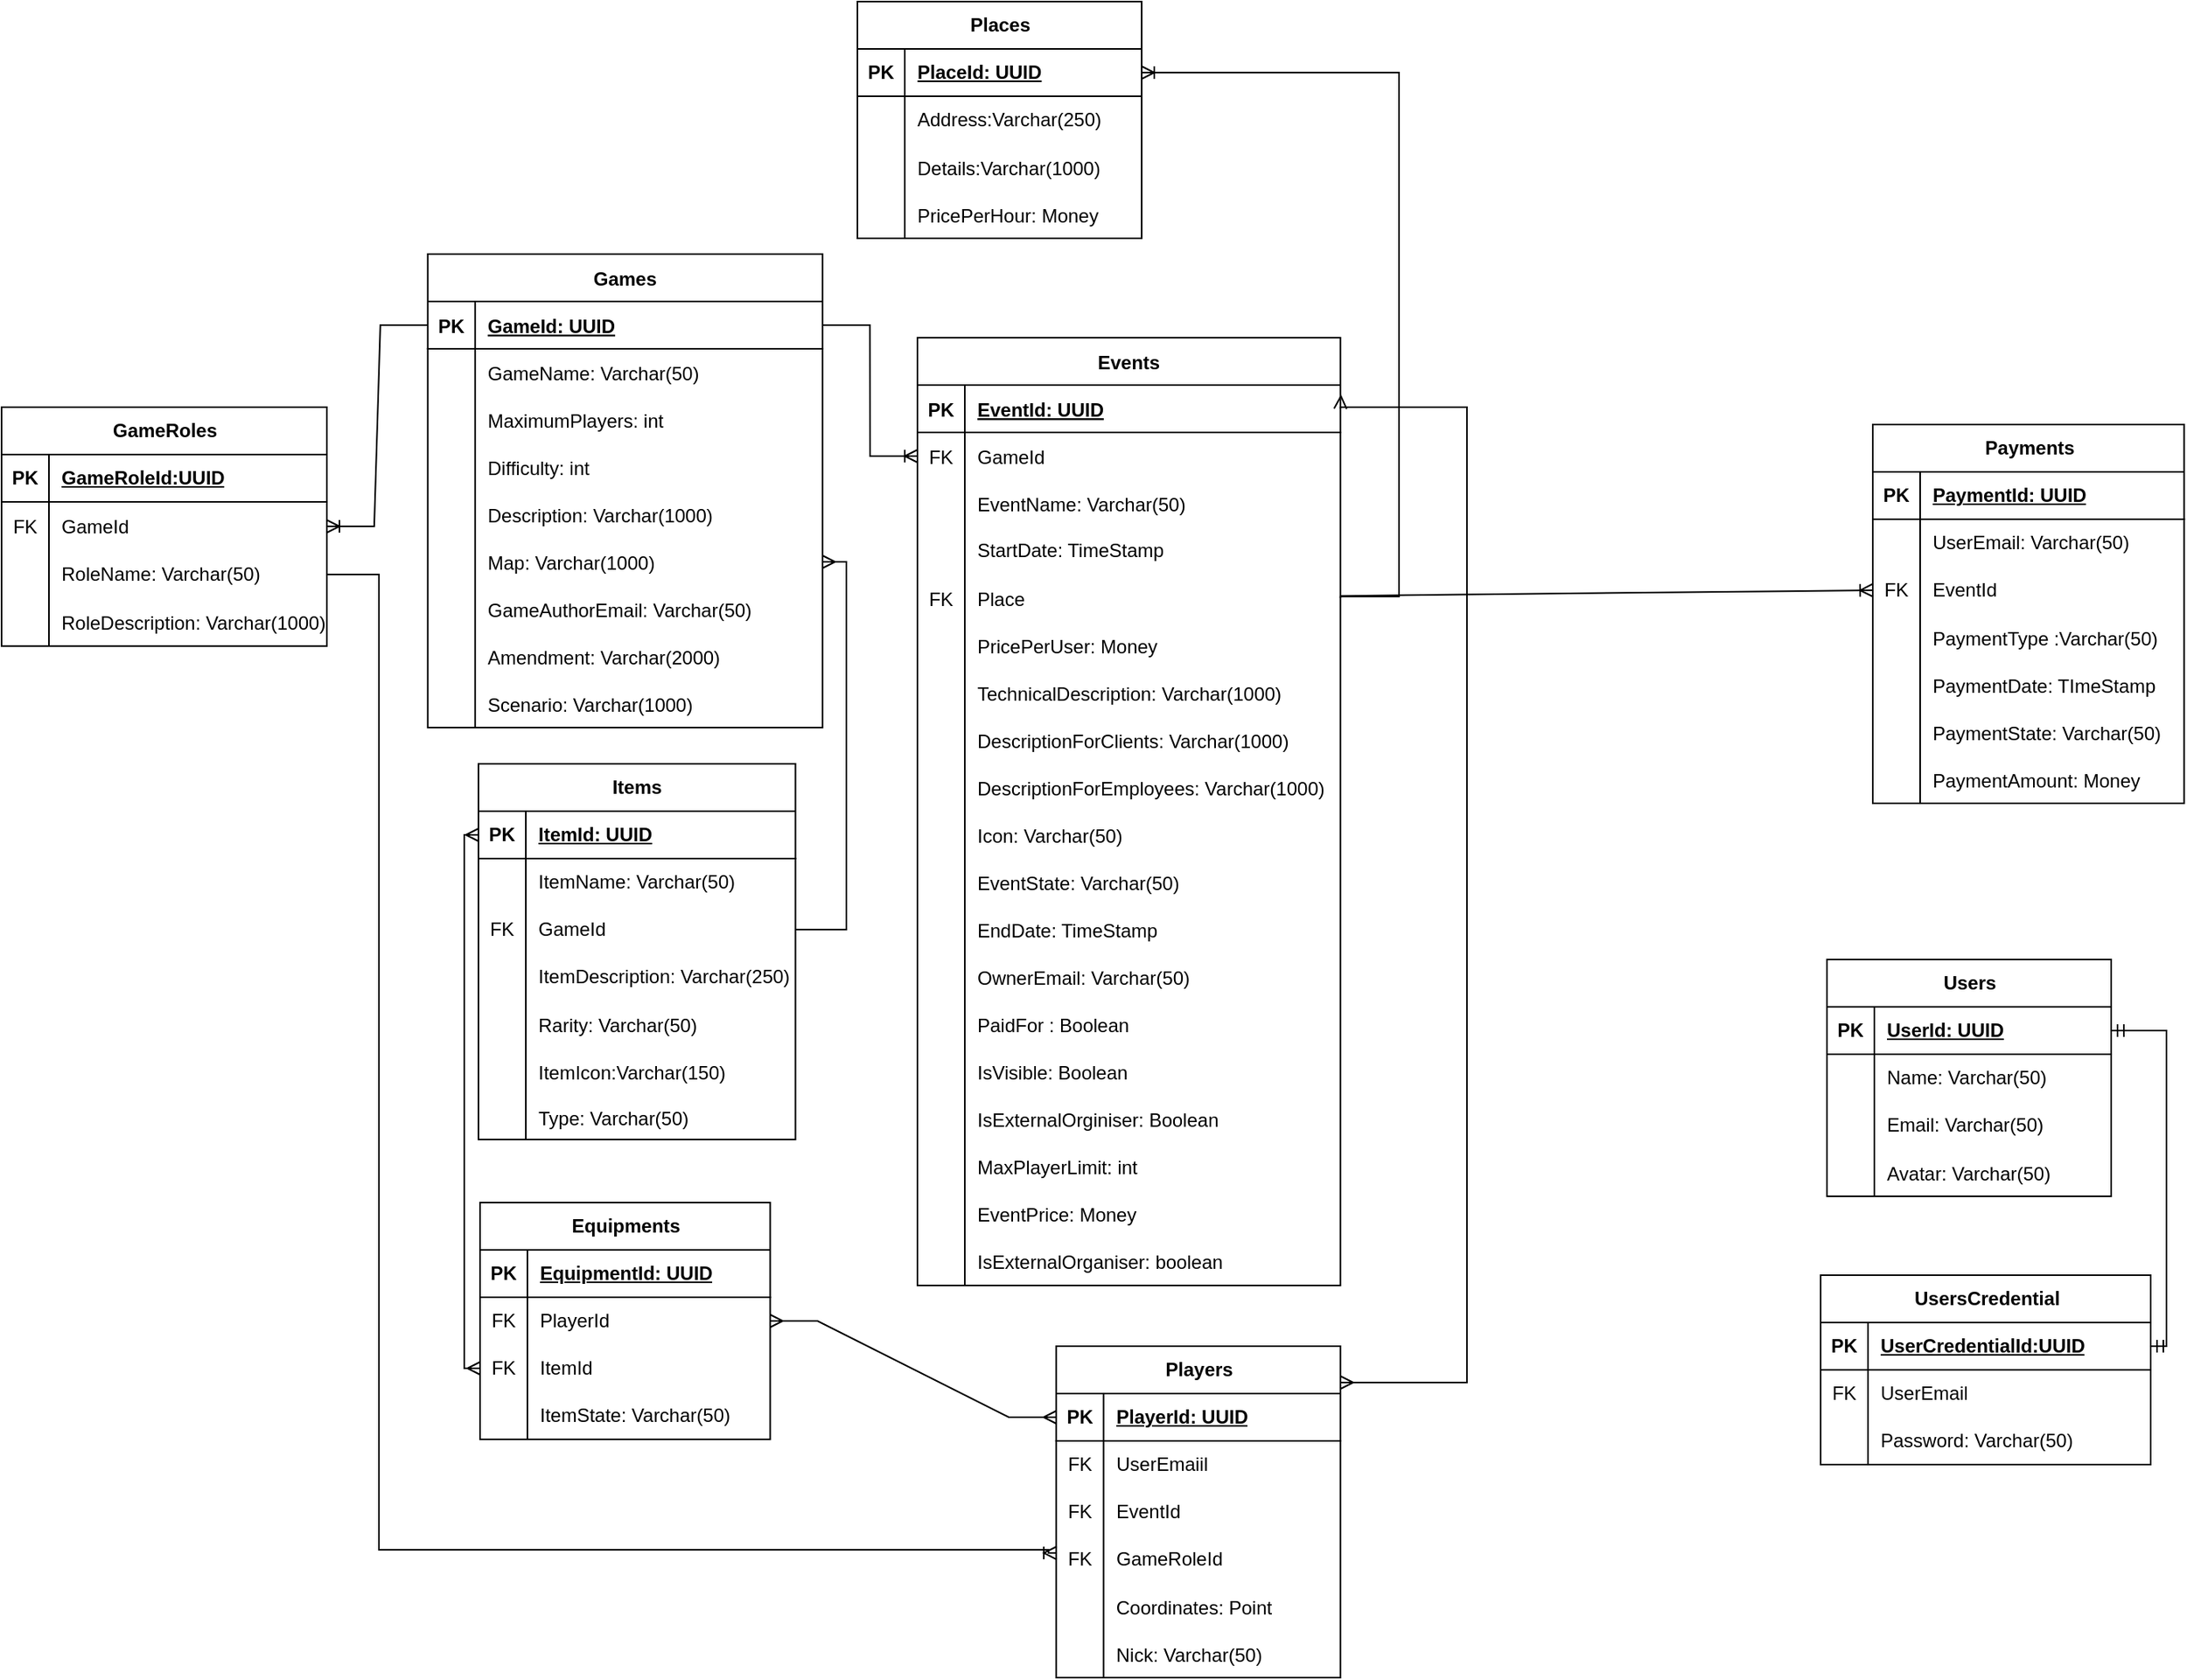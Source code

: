 <mxfile version="22.1.7" type="device">
  <diagram id="R2lEEEUBdFMjLlhIrx00" name="Page-1">
    <mxGraphModel dx="2033" dy="1158" grid="0" gridSize="10" guides="1" tooltips="1" connect="1" arrows="1" fold="1" page="0" pageScale="1" pageWidth="850" pageHeight="1100" math="0" shadow="0" extFonts="Permanent Marker^https://fonts.googleapis.com/css?family=Permanent+Marker">
      <root>
        <mxCell id="0" />
        <mxCell id="1" parent="0" />
        <mxCell id="C-vyLk0tnHw3VtMMgP7b-2" value="Events" style="shape=table;startSize=30;container=1;collapsible=1;childLayout=tableLayout;fixedRows=1;rowLines=0;fontStyle=1;align=center;resizeLast=1;" parent="1" vertex="1">
          <mxGeometry x="332" y="88" width="267.857" height="600.476" as="geometry" />
        </mxCell>
        <mxCell id="C-vyLk0tnHw3VtMMgP7b-3" value="" style="shape=partialRectangle;collapsible=0;dropTarget=0;pointerEvents=0;fillColor=none;points=[[0,0.5],[1,0.5]];portConstraint=eastwest;top=0;left=0;right=0;bottom=1;" parent="C-vyLk0tnHw3VtMMgP7b-2" vertex="1">
          <mxGeometry y="30" width="267.857" height="30" as="geometry" />
        </mxCell>
        <mxCell id="C-vyLk0tnHw3VtMMgP7b-4" value="PK" style="shape=partialRectangle;overflow=hidden;connectable=0;fillColor=none;top=0;left=0;bottom=0;right=0;fontStyle=1;" parent="C-vyLk0tnHw3VtMMgP7b-3" vertex="1">
          <mxGeometry width="30" height="30" as="geometry">
            <mxRectangle width="30" height="30" as="alternateBounds" />
          </mxGeometry>
        </mxCell>
        <mxCell id="C-vyLk0tnHw3VtMMgP7b-5" value="EventId: UUID" style="shape=partialRectangle;overflow=hidden;connectable=0;fillColor=none;top=0;left=0;bottom=0;right=0;align=left;spacingLeft=6;fontStyle=5;" parent="C-vyLk0tnHw3VtMMgP7b-3" vertex="1">
          <mxGeometry x="30" width="237.857" height="30" as="geometry">
            <mxRectangle width="237.857" height="30" as="alternateBounds" />
          </mxGeometry>
        </mxCell>
        <mxCell id="C-vyLk0tnHw3VtMMgP7b-6" value="" style="shape=partialRectangle;collapsible=0;dropTarget=0;pointerEvents=0;fillColor=none;points=[[0,0.5],[1,0.5]];portConstraint=eastwest;top=0;left=0;right=0;bottom=0;" parent="C-vyLk0tnHw3VtMMgP7b-2" vertex="1">
          <mxGeometry y="60" width="267.857" height="30" as="geometry" />
        </mxCell>
        <mxCell id="C-vyLk0tnHw3VtMMgP7b-7" value="FK" style="shape=partialRectangle;overflow=hidden;connectable=0;fillColor=none;top=0;left=0;bottom=0;right=0;" parent="C-vyLk0tnHw3VtMMgP7b-6" vertex="1">
          <mxGeometry width="30" height="30" as="geometry">
            <mxRectangle width="30" height="30" as="alternateBounds" />
          </mxGeometry>
        </mxCell>
        <mxCell id="C-vyLk0tnHw3VtMMgP7b-8" value="GameId" style="shape=partialRectangle;overflow=hidden;connectable=0;fillColor=none;top=0;left=0;bottom=0;right=0;align=left;spacingLeft=6;" parent="C-vyLk0tnHw3VtMMgP7b-6" vertex="1">
          <mxGeometry x="30" width="237.857" height="30" as="geometry">
            <mxRectangle width="237.857" height="30" as="alternateBounds" />
          </mxGeometry>
        </mxCell>
        <mxCell id="C-vyLk0tnHw3VtMMgP7b-9" value="" style="shape=partialRectangle;collapsible=0;dropTarget=0;pointerEvents=0;fillColor=none;points=[[0,0.5],[1,0.5]];portConstraint=eastwest;top=0;left=0;right=0;bottom=0;" parent="C-vyLk0tnHw3VtMMgP7b-2" vertex="1">
          <mxGeometry y="90" width="267.857" height="30" as="geometry" />
        </mxCell>
        <mxCell id="C-vyLk0tnHw3VtMMgP7b-10" value="" style="shape=partialRectangle;overflow=hidden;connectable=0;fillColor=none;top=0;left=0;bottom=0;right=0;" parent="C-vyLk0tnHw3VtMMgP7b-9" vertex="1">
          <mxGeometry width="30" height="30" as="geometry">
            <mxRectangle width="30" height="30" as="alternateBounds" />
          </mxGeometry>
        </mxCell>
        <mxCell id="C-vyLk0tnHw3VtMMgP7b-11" value="EventName: Varchar(50)" style="shape=partialRectangle;overflow=hidden;connectable=0;fillColor=none;top=0;left=0;bottom=0;right=0;align=left;spacingLeft=6;" parent="C-vyLk0tnHw3VtMMgP7b-9" vertex="1">
          <mxGeometry x="30" width="237.857" height="30" as="geometry">
            <mxRectangle width="237.857" height="30" as="alternateBounds" />
          </mxGeometry>
        </mxCell>
        <mxCell id="4wsXO7ddn7WPQWlqq9JL-10" value="" style="shape=tableRow;horizontal=0;startSize=0;swimlaneHead=0;swimlaneBody=0;fillColor=none;collapsible=0;dropTarget=0;points=[[0,0.5],[1,0.5]];portConstraint=eastwest;top=0;left=0;right=0;bottom=0;" parent="C-vyLk0tnHw3VtMMgP7b-2" vertex="1">
          <mxGeometry y="120" width="267.857" height="30" as="geometry" />
        </mxCell>
        <mxCell id="4wsXO7ddn7WPQWlqq9JL-11" value="" style="shape=partialRectangle;connectable=0;fillColor=none;top=0;left=0;bottom=0;right=0;fontStyle=0;overflow=hidden;whiteSpace=wrap;html=1;" parent="4wsXO7ddn7WPQWlqq9JL-10" vertex="1">
          <mxGeometry width="30" height="30" as="geometry">
            <mxRectangle width="30" height="30" as="alternateBounds" />
          </mxGeometry>
        </mxCell>
        <mxCell id="4wsXO7ddn7WPQWlqq9JL-12" value="StartDate: TimeStamp" style="shape=partialRectangle;connectable=0;fillColor=none;top=0;left=0;bottom=0;right=0;align=left;spacingLeft=6;fontStyle=0;overflow=hidden;whiteSpace=wrap;html=1;" parent="4wsXO7ddn7WPQWlqq9JL-10" vertex="1">
          <mxGeometry x="30" width="237.857" height="30" as="geometry">
            <mxRectangle width="237.857" height="30" as="alternateBounds" />
          </mxGeometry>
        </mxCell>
        <mxCell id="4wsXO7ddn7WPQWlqq9JL-21" value="" style="shape=tableRow;horizontal=0;startSize=0;swimlaneHead=0;swimlaneBody=0;fillColor=none;collapsible=0;dropTarget=0;points=[[0,0.5],[1,0.5]];portConstraint=eastwest;top=0;left=0;right=0;bottom=0;" parent="C-vyLk0tnHw3VtMMgP7b-2" vertex="1">
          <mxGeometry y="150" width="267.857" height="30" as="geometry" />
        </mxCell>
        <mxCell id="4wsXO7ddn7WPQWlqq9JL-22" value="FK" style="shape=partialRectangle;connectable=0;fillColor=none;top=0;left=0;bottom=0;right=0;editable=1;overflow=hidden;" parent="4wsXO7ddn7WPQWlqq9JL-21" vertex="1">
          <mxGeometry width="30" height="30" as="geometry">
            <mxRectangle width="30" height="30" as="alternateBounds" />
          </mxGeometry>
        </mxCell>
        <mxCell id="4wsXO7ddn7WPQWlqq9JL-23" value="Place" style="shape=partialRectangle;connectable=0;fillColor=none;top=0;left=0;bottom=0;right=0;align=left;spacingLeft=6;overflow=hidden;" parent="4wsXO7ddn7WPQWlqq9JL-21" vertex="1">
          <mxGeometry x="30" width="237.857" height="30" as="geometry">
            <mxRectangle width="237.857" height="30" as="alternateBounds" />
          </mxGeometry>
        </mxCell>
        <mxCell id="4wsXO7ddn7WPQWlqq9JL-25" value="" style="shape=tableRow;horizontal=0;startSize=0;swimlaneHead=0;swimlaneBody=0;fillColor=none;collapsible=0;dropTarget=0;points=[[0,0.5],[1,0.5]];portConstraint=eastwest;top=0;left=0;right=0;bottom=0;" parent="C-vyLk0tnHw3VtMMgP7b-2" vertex="1">
          <mxGeometry y="180" width="267.857" height="30" as="geometry" />
        </mxCell>
        <mxCell id="4wsXO7ddn7WPQWlqq9JL-26" value="" style="shape=partialRectangle;connectable=0;fillColor=none;top=0;left=0;bottom=0;right=0;editable=1;overflow=hidden;" parent="4wsXO7ddn7WPQWlqq9JL-25" vertex="1">
          <mxGeometry width="30" height="30" as="geometry">
            <mxRectangle width="30" height="30" as="alternateBounds" />
          </mxGeometry>
        </mxCell>
        <mxCell id="4wsXO7ddn7WPQWlqq9JL-27" value="PricePerUser: Money" style="shape=partialRectangle;connectable=0;fillColor=none;top=0;left=0;bottom=0;right=0;align=left;spacingLeft=6;overflow=hidden;" parent="4wsXO7ddn7WPQWlqq9JL-25" vertex="1">
          <mxGeometry x="30" width="237.857" height="30" as="geometry">
            <mxRectangle width="237.857" height="30" as="alternateBounds" />
          </mxGeometry>
        </mxCell>
        <mxCell id="4wsXO7ddn7WPQWlqq9JL-28" value="" style="shape=tableRow;horizontal=0;startSize=0;swimlaneHead=0;swimlaneBody=0;fillColor=none;collapsible=0;dropTarget=0;points=[[0,0.5],[1,0.5]];portConstraint=eastwest;top=0;left=0;right=0;bottom=0;" parent="C-vyLk0tnHw3VtMMgP7b-2" vertex="1">
          <mxGeometry y="210" width="267.857" height="30" as="geometry" />
        </mxCell>
        <mxCell id="4wsXO7ddn7WPQWlqq9JL-29" value="" style="shape=partialRectangle;connectable=0;fillColor=none;top=0;left=0;bottom=0;right=0;editable=1;overflow=hidden;" parent="4wsXO7ddn7WPQWlqq9JL-28" vertex="1">
          <mxGeometry width="30" height="30" as="geometry">
            <mxRectangle width="30" height="30" as="alternateBounds" />
          </mxGeometry>
        </mxCell>
        <mxCell id="4wsXO7ddn7WPQWlqq9JL-30" value="TechnicalDescription: Varchar(1000)" style="shape=partialRectangle;connectable=0;fillColor=none;top=0;left=0;bottom=0;right=0;align=left;spacingLeft=6;overflow=hidden;" parent="4wsXO7ddn7WPQWlqq9JL-28" vertex="1">
          <mxGeometry x="30" width="237.857" height="30" as="geometry">
            <mxRectangle width="237.857" height="30" as="alternateBounds" />
          </mxGeometry>
        </mxCell>
        <mxCell id="9Tws9IO79iOCBR9Tj7Y1-3" value="" style="shape=tableRow;horizontal=0;startSize=0;swimlaneHead=0;swimlaneBody=0;fillColor=none;collapsible=0;dropTarget=0;points=[[0,0.5],[1,0.5]];portConstraint=eastwest;top=0;left=0;right=0;bottom=0;" parent="C-vyLk0tnHw3VtMMgP7b-2" vertex="1">
          <mxGeometry y="240" width="267.857" height="30" as="geometry" />
        </mxCell>
        <mxCell id="9Tws9IO79iOCBR9Tj7Y1-4" value="" style="shape=partialRectangle;connectable=0;fillColor=none;top=0;left=0;bottom=0;right=0;editable=1;overflow=hidden;" parent="9Tws9IO79iOCBR9Tj7Y1-3" vertex="1">
          <mxGeometry width="30" height="30" as="geometry">
            <mxRectangle width="30" height="30" as="alternateBounds" />
          </mxGeometry>
        </mxCell>
        <mxCell id="9Tws9IO79iOCBR9Tj7Y1-5" value="DescriptionForClients: Varchar(1000)" style="shape=partialRectangle;connectable=0;fillColor=none;top=0;left=0;bottom=0;right=0;align=left;spacingLeft=6;overflow=hidden;" parent="9Tws9IO79iOCBR9Tj7Y1-3" vertex="1">
          <mxGeometry x="30" width="237.857" height="30" as="geometry">
            <mxRectangle width="237.857" height="30" as="alternateBounds" />
          </mxGeometry>
        </mxCell>
        <mxCell id="9Tws9IO79iOCBR9Tj7Y1-6" value="" style="shape=tableRow;horizontal=0;startSize=0;swimlaneHead=0;swimlaneBody=0;fillColor=none;collapsible=0;dropTarget=0;points=[[0,0.5],[1,0.5]];portConstraint=eastwest;top=0;left=0;right=0;bottom=0;" parent="C-vyLk0tnHw3VtMMgP7b-2" vertex="1">
          <mxGeometry y="270" width="267.857" height="30" as="geometry" />
        </mxCell>
        <mxCell id="9Tws9IO79iOCBR9Tj7Y1-7" value="" style="shape=partialRectangle;connectable=0;fillColor=none;top=0;left=0;bottom=0;right=0;editable=1;overflow=hidden;" parent="9Tws9IO79iOCBR9Tj7Y1-6" vertex="1">
          <mxGeometry width="30" height="30" as="geometry">
            <mxRectangle width="30" height="30" as="alternateBounds" />
          </mxGeometry>
        </mxCell>
        <mxCell id="9Tws9IO79iOCBR9Tj7Y1-8" value="DescriptionForEmployees: Varchar(1000)" style="shape=partialRectangle;connectable=0;fillColor=none;top=0;left=0;bottom=0;right=0;align=left;spacingLeft=6;overflow=hidden;" parent="9Tws9IO79iOCBR9Tj7Y1-6" vertex="1">
          <mxGeometry x="30" width="237.857" height="30" as="geometry">
            <mxRectangle width="237.857" height="30" as="alternateBounds" />
          </mxGeometry>
        </mxCell>
        <mxCell id="CWx529bwUQvuQtr-9syW-164" value="" style="shape=tableRow;horizontal=0;startSize=0;swimlaneHead=0;swimlaneBody=0;fillColor=none;collapsible=0;dropTarget=0;points=[[0,0.5],[1,0.5]];portConstraint=eastwest;top=0;left=0;right=0;bottom=0;" parent="C-vyLk0tnHw3VtMMgP7b-2" vertex="1">
          <mxGeometry y="300" width="267.857" height="30" as="geometry" />
        </mxCell>
        <mxCell id="CWx529bwUQvuQtr-9syW-165" value="" style="shape=partialRectangle;connectable=0;fillColor=none;top=0;left=0;bottom=0;right=0;editable=1;overflow=hidden;" parent="CWx529bwUQvuQtr-9syW-164" vertex="1">
          <mxGeometry width="30" height="30" as="geometry">
            <mxRectangle width="30" height="30" as="alternateBounds" />
          </mxGeometry>
        </mxCell>
        <mxCell id="CWx529bwUQvuQtr-9syW-166" value="Icon: Varchar(50)" style="shape=partialRectangle;connectable=0;fillColor=none;top=0;left=0;bottom=0;right=0;align=left;spacingLeft=6;overflow=hidden;" parent="CWx529bwUQvuQtr-9syW-164" vertex="1">
          <mxGeometry x="30" width="237.857" height="30" as="geometry">
            <mxRectangle width="237.857" height="30" as="alternateBounds" />
          </mxGeometry>
        </mxCell>
        <mxCell id="CWx529bwUQvuQtr-9syW-23" value="" style="shape=tableRow;horizontal=0;startSize=0;swimlaneHead=0;swimlaneBody=0;fillColor=none;collapsible=0;dropTarget=0;points=[[0,0.5],[1,0.5]];portConstraint=eastwest;top=0;left=0;right=0;bottom=0;" parent="C-vyLk0tnHw3VtMMgP7b-2" vertex="1">
          <mxGeometry y="330" width="267.857" height="30" as="geometry" />
        </mxCell>
        <mxCell id="CWx529bwUQvuQtr-9syW-24" value="" style="shape=partialRectangle;connectable=0;fillColor=none;top=0;left=0;bottom=0;right=0;editable=1;overflow=hidden;" parent="CWx529bwUQvuQtr-9syW-23" vertex="1">
          <mxGeometry width="30" height="30" as="geometry">
            <mxRectangle width="30" height="30" as="alternateBounds" />
          </mxGeometry>
        </mxCell>
        <mxCell id="CWx529bwUQvuQtr-9syW-25" value="EventState: Varchar(50)" style="shape=partialRectangle;connectable=0;fillColor=none;top=0;left=0;bottom=0;right=0;align=left;spacingLeft=6;overflow=hidden;" parent="CWx529bwUQvuQtr-9syW-23" vertex="1">
          <mxGeometry x="30" width="237.857" height="30" as="geometry">
            <mxRectangle width="237.857" height="30" as="alternateBounds" />
          </mxGeometry>
        </mxCell>
        <mxCell id="CWx529bwUQvuQtr-9syW-190" value="" style="shape=tableRow;horizontal=0;startSize=0;swimlaneHead=0;swimlaneBody=0;fillColor=none;collapsible=0;dropTarget=0;points=[[0,0.5],[1,0.5]];portConstraint=eastwest;top=0;left=0;right=0;bottom=0;" parent="C-vyLk0tnHw3VtMMgP7b-2" vertex="1">
          <mxGeometry y="360" width="267.857" height="30" as="geometry" />
        </mxCell>
        <mxCell id="CWx529bwUQvuQtr-9syW-191" value="" style="shape=partialRectangle;connectable=0;fillColor=none;top=0;left=0;bottom=0;right=0;editable=1;overflow=hidden;" parent="CWx529bwUQvuQtr-9syW-190" vertex="1">
          <mxGeometry width="30" height="30" as="geometry">
            <mxRectangle width="30" height="30" as="alternateBounds" />
          </mxGeometry>
        </mxCell>
        <mxCell id="CWx529bwUQvuQtr-9syW-192" value="EndDate: TimeStamp" style="shape=partialRectangle;connectable=0;fillColor=none;top=0;left=0;bottom=0;right=0;align=left;spacingLeft=6;overflow=hidden;" parent="CWx529bwUQvuQtr-9syW-190" vertex="1">
          <mxGeometry x="30" width="237.857" height="30" as="geometry">
            <mxRectangle width="237.857" height="30" as="alternateBounds" />
          </mxGeometry>
        </mxCell>
        <mxCell id="9Tws9IO79iOCBR9Tj7Y1-9" value="" style="shape=tableRow;horizontal=0;startSize=0;swimlaneHead=0;swimlaneBody=0;fillColor=none;collapsible=0;dropTarget=0;points=[[0,0.5],[1,0.5]];portConstraint=eastwest;top=0;left=0;right=0;bottom=0;" parent="C-vyLk0tnHw3VtMMgP7b-2" vertex="1">
          <mxGeometry y="390" width="267.857" height="30" as="geometry" />
        </mxCell>
        <mxCell id="9Tws9IO79iOCBR9Tj7Y1-10" value="" style="shape=partialRectangle;connectable=0;fillColor=none;top=0;left=0;bottom=0;right=0;editable=1;overflow=hidden;" parent="9Tws9IO79iOCBR9Tj7Y1-9" vertex="1">
          <mxGeometry width="30" height="30" as="geometry">
            <mxRectangle width="30" height="30" as="alternateBounds" />
          </mxGeometry>
        </mxCell>
        <mxCell id="9Tws9IO79iOCBR9Tj7Y1-11" value="OwnerEmail: Varchar(50)" style="shape=partialRectangle;connectable=0;fillColor=none;top=0;left=0;bottom=0;right=0;align=left;spacingLeft=6;overflow=hidden;" parent="9Tws9IO79iOCBR9Tj7Y1-9" vertex="1">
          <mxGeometry x="30" width="237.857" height="30" as="geometry">
            <mxRectangle width="237.857" height="30" as="alternateBounds" />
          </mxGeometry>
        </mxCell>
        <mxCell id="A7rGnYR7MRQ6kIk2kGhN-5" style="shape=tableRow;horizontal=0;startSize=0;swimlaneHead=0;swimlaneBody=0;fillColor=none;collapsible=0;dropTarget=0;points=[[0,0.5],[1,0.5]];portConstraint=eastwest;top=0;left=0;right=0;bottom=0;" parent="C-vyLk0tnHw3VtMMgP7b-2" vertex="1">
          <mxGeometry y="420" width="267.857" height="30" as="geometry" />
        </mxCell>
        <mxCell id="A7rGnYR7MRQ6kIk2kGhN-6" style="shape=partialRectangle;connectable=0;fillColor=none;top=0;left=0;bottom=0;right=0;editable=1;overflow=hidden;" parent="A7rGnYR7MRQ6kIk2kGhN-5" vertex="1">
          <mxGeometry width="30" height="30" as="geometry">
            <mxRectangle width="30" height="30" as="alternateBounds" />
          </mxGeometry>
        </mxCell>
        <mxCell id="A7rGnYR7MRQ6kIk2kGhN-7" value="PaidFor : Boolean" style="shape=partialRectangle;connectable=0;fillColor=none;top=0;left=0;bottom=0;right=0;align=left;spacingLeft=6;overflow=hidden;" parent="A7rGnYR7MRQ6kIk2kGhN-5" vertex="1">
          <mxGeometry x="30" width="237.857" height="30" as="geometry">
            <mxRectangle width="237.857" height="30" as="alternateBounds" />
          </mxGeometry>
        </mxCell>
        <mxCell id="XPzVo6sCSsLRnSMQqwxL-8" value="" style="shape=tableRow;horizontal=0;startSize=0;swimlaneHead=0;swimlaneBody=0;fillColor=none;collapsible=0;dropTarget=0;points=[[0,0.5],[1,0.5]];portConstraint=eastwest;top=0;left=0;right=0;bottom=0;" parent="C-vyLk0tnHw3VtMMgP7b-2" vertex="1">
          <mxGeometry y="450" width="267.857" height="30" as="geometry" />
        </mxCell>
        <mxCell id="XPzVo6sCSsLRnSMQqwxL-9" value="" style="shape=partialRectangle;connectable=0;fillColor=none;top=0;left=0;bottom=0;right=0;editable=1;overflow=hidden;" parent="XPzVo6sCSsLRnSMQqwxL-8" vertex="1">
          <mxGeometry width="30" height="30" as="geometry">
            <mxRectangle width="30" height="30" as="alternateBounds" />
          </mxGeometry>
        </mxCell>
        <mxCell id="XPzVo6sCSsLRnSMQqwxL-10" value="IsVisible: Boolean" style="shape=partialRectangle;connectable=0;fillColor=none;top=0;left=0;bottom=0;right=0;align=left;spacingLeft=6;overflow=hidden;" parent="XPzVo6sCSsLRnSMQqwxL-8" vertex="1">
          <mxGeometry x="30" width="237.857" height="30" as="geometry">
            <mxRectangle width="237.857" height="30" as="alternateBounds" />
          </mxGeometry>
        </mxCell>
        <mxCell id="XPzVo6sCSsLRnSMQqwxL-5" value="" style="shape=tableRow;horizontal=0;startSize=0;swimlaneHead=0;swimlaneBody=0;fillColor=none;collapsible=0;dropTarget=0;points=[[0,0.5],[1,0.5]];portConstraint=eastwest;top=0;left=0;right=0;bottom=0;" parent="C-vyLk0tnHw3VtMMgP7b-2" vertex="1">
          <mxGeometry y="480" width="267.857" height="30" as="geometry" />
        </mxCell>
        <mxCell id="XPzVo6sCSsLRnSMQqwxL-6" value="" style="shape=partialRectangle;connectable=0;fillColor=none;top=0;left=0;bottom=0;right=0;editable=1;overflow=hidden;" parent="XPzVo6sCSsLRnSMQqwxL-5" vertex="1">
          <mxGeometry width="30" height="30" as="geometry">
            <mxRectangle width="30" height="30" as="alternateBounds" />
          </mxGeometry>
        </mxCell>
        <mxCell id="XPzVo6sCSsLRnSMQqwxL-7" value="IsExternalOrginiser: Boolean" style="shape=partialRectangle;connectable=0;fillColor=none;top=0;left=0;bottom=0;right=0;align=left;spacingLeft=6;overflow=hidden;" parent="XPzVo6sCSsLRnSMQqwxL-5" vertex="1">
          <mxGeometry x="30" width="237.857" height="30" as="geometry">
            <mxRectangle width="237.857" height="30" as="alternateBounds" />
          </mxGeometry>
        </mxCell>
        <mxCell id="XPzVo6sCSsLRnSMQqwxL-2" value="" style="shape=tableRow;horizontal=0;startSize=0;swimlaneHead=0;swimlaneBody=0;fillColor=none;collapsible=0;dropTarget=0;points=[[0,0.5],[1,0.5]];portConstraint=eastwest;top=0;left=0;right=0;bottom=0;" parent="C-vyLk0tnHw3VtMMgP7b-2" vertex="1">
          <mxGeometry y="510" width="267.857" height="30" as="geometry" />
        </mxCell>
        <mxCell id="XPzVo6sCSsLRnSMQqwxL-3" value="" style="shape=partialRectangle;connectable=0;fillColor=none;top=0;left=0;bottom=0;right=0;editable=1;overflow=hidden;" parent="XPzVo6sCSsLRnSMQqwxL-2" vertex="1">
          <mxGeometry width="30" height="30" as="geometry">
            <mxRectangle width="30" height="30" as="alternateBounds" />
          </mxGeometry>
        </mxCell>
        <mxCell id="XPzVo6sCSsLRnSMQqwxL-4" value="MaxPlayerLimit: int" style="shape=partialRectangle;connectable=0;fillColor=none;top=0;left=0;bottom=0;right=0;align=left;spacingLeft=6;overflow=hidden;" parent="XPzVo6sCSsLRnSMQqwxL-2" vertex="1">
          <mxGeometry x="30" width="237.857" height="30" as="geometry">
            <mxRectangle width="237.857" height="30" as="alternateBounds" />
          </mxGeometry>
        </mxCell>
        <mxCell id="9Tws9IO79iOCBR9Tj7Y1-12" value="" style="shape=tableRow;horizontal=0;startSize=0;swimlaneHead=0;swimlaneBody=0;fillColor=none;collapsible=0;dropTarget=0;points=[[0,0.5],[1,0.5]];portConstraint=eastwest;top=0;left=0;right=0;bottom=0;" parent="C-vyLk0tnHw3VtMMgP7b-2" vertex="1">
          <mxGeometry y="540" width="267.857" height="30" as="geometry" />
        </mxCell>
        <mxCell id="9Tws9IO79iOCBR9Tj7Y1-13" value="" style="shape=partialRectangle;connectable=0;fillColor=none;top=0;left=0;bottom=0;right=0;editable=1;overflow=hidden;" parent="9Tws9IO79iOCBR9Tj7Y1-12" vertex="1">
          <mxGeometry width="30" height="30" as="geometry">
            <mxRectangle width="30" height="30" as="alternateBounds" />
          </mxGeometry>
        </mxCell>
        <mxCell id="9Tws9IO79iOCBR9Tj7Y1-14" value="EventPrice: Money" style="shape=partialRectangle;connectable=0;fillColor=none;top=0;left=0;bottom=0;right=0;align=left;spacingLeft=6;overflow=hidden;" parent="9Tws9IO79iOCBR9Tj7Y1-12" vertex="1">
          <mxGeometry x="30" width="237.857" height="30" as="geometry">
            <mxRectangle width="237.857" height="30" as="alternateBounds" />
          </mxGeometry>
        </mxCell>
        <mxCell id="SawxGzOYsBgWx7QVywLR-1" value="" style="shape=tableRow;horizontal=0;startSize=0;swimlaneHead=0;swimlaneBody=0;fillColor=none;collapsible=0;dropTarget=0;points=[[0,0.5],[1,0.5]];portConstraint=eastwest;top=0;left=0;right=0;bottom=0;" vertex="1" parent="C-vyLk0tnHw3VtMMgP7b-2">
          <mxGeometry y="570" width="267.857" height="30" as="geometry" />
        </mxCell>
        <mxCell id="SawxGzOYsBgWx7QVywLR-2" value="" style="shape=partialRectangle;connectable=0;fillColor=none;top=0;left=0;bottom=0;right=0;editable=1;overflow=hidden;" vertex="1" parent="SawxGzOYsBgWx7QVywLR-1">
          <mxGeometry width="30" height="30" as="geometry">
            <mxRectangle width="30" height="30" as="alternateBounds" />
          </mxGeometry>
        </mxCell>
        <mxCell id="SawxGzOYsBgWx7QVywLR-3" value="IsExternalOrganiser: boolean" style="shape=partialRectangle;connectable=0;fillColor=none;top=0;left=0;bottom=0;right=0;align=left;spacingLeft=6;overflow=hidden;" vertex="1" parent="SawxGzOYsBgWx7QVywLR-1">
          <mxGeometry x="30" width="237.857" height="30" as="geometry">
            <mxRectangle width="237.857" height="30" as="alternateBounds" />
          </mxGeometry>
        </mxCell>
        <mxCell id="C-vyLk0tnHw3VtMMgP7b-23" value="Games" style="shape=table;startSize=30;container=1;collapsible=1;childLayout=tableLayout;fixedRows=1;rowLines=0;fontStyle=1;align=center;resizeLast=1;" parent="1" vertex="1">
          <mxGeometry x="21.88" y="35" width="250" height="300" as="geometry" />
        </mxCell>
        <mxCell id="C-vyLk0tnHw3VtMMgP7b-24" value="" style="shape=partialRectangle;collapsible=0;dropTarget=0;pointerEvents=0;fillColor=none;points=[[0,0.5],[1,0.5]];portConstraint=eastwest;top=0;left=0;right=0;bottom=1;" parent="C-vyLk0tnHw3VtMMgP7b-23" vertex="1">
          <mxGeometry y="30" width="250" height="30" as="geometry" />
        </mxCell>
        <mxCell id="C-vyLk0tnHw3VtMMgP7b-25" value="PK" style="shape=partialRectangle;overflow=hidden;connectable=0;fillColor=none;top=0;left=0;bottom=0;right=0;fontStyle=1;" parent="C-vyLk0tnHw3VtMMgP7b-24" vertex="1">
          <mxGeometry width="30" height="30" as="geometry">
            <mxRectangle width="30" height="30" as="alternateBounds" />
          </mxGeometry>
        </mxCell>
        <mxCell id="C-vyLk0tnHw3VtMMgP7b-26" value="GameId: UUID" style="shape=partialRectangle;overflow=hidden;connectable=0;fillColor=none;top=0;left=0;bottom=0;right=0;align=left;spacingLeft=6;fontStyle=5;" parent="C-vyLk0tnHw3VtMMgP7b-24" vertex="1">
          <mxGeometry x="30" width="220" height="30" as="geometry">
            <mxRectangle width="220" height="30" as="alternateBounds" />
          </mxGeometry>
        </mxCell>
        <mxCell id="C-vyLk0tnHw3VtMMgP7b-27" value="" style="shape=partialRectangle;collapsible=0;dropTarget=0;pointerEvents=0;fillColor=none;points=[[0,0.5],[1,0.5]];portConstraint=eastwest;top=0;left=0;right=0;bottom=0;" parent="C-vyLk0tnHw3VtMMgP7b-23" vertex="1">
          <mxGeometry y="60" width="250" height="30" as="geometry" />
        </mxCell>
        <mxCell id="C-vyLk0tnHw3VtMMgP7b-28" value="" style="shape=partialRectangle;overflow=hidden;connectable=0;fillColor=none;top=0;left=0;bottom=0;right=0;" parent="C-vyLk0tnHw3VtMMgP7b-27" vertex="1">
          <mxGeometry width="30" height="30" as="geometry">
            <mxRectangle width="30" height="30" as="alternateBounds" />
          </mxGeometry>
        </mxCell>
        <mxCell id="C-vyLk0tnHw3VtMMgP7b-29" value="GameName: Varchar(50)" style="shape=partialRectangle;overflow=hidden;connectable=0;fillColor=none;top=0;left=0;bottom=0;right=0;align=left;spacingLeft=6;" parent="C-vyLk0tnHw3VtMMgP7b-27" vertex="1">
          <mxGeometry x="30" width="220" height="30" as="geometry">
            <mxRectangle width="220" height="30" as="alternateBounds" />
          </mxGeometry>
        </mxCell>
        <mxCell id="4wsXO7ddn7WPQWlqq9JL-40" value="" style="shape=tableRow;horizontal=0;startSize=0;swimlaneHead=0;swimlaneBody=0;fillColor=none;collapsible=0;dropTarget=0;points=[[0,0.5],[1,0.5]];portConstraint=eastwest;top=0;left=0;right=0;bottom=0;" parent="C-vyLk0tnHw3VtMMgP7b-23" vertex="1">
          <mxGeometry y="90" width="250" height="30" as="geometry" />
        </mxCell>
        <mxCell id="4wsXO7ddn7WPQWlqq9JL-41" value="" style="shape=partialRectangle;connectable=0;fillColor=none;top=0;left=0;bottom=0;right=0;editable=1;overflow=hidden;" parent="4wsXO7ddn7WPQWlqq9JL-40" vertex="1">
          <mxGeometry width="30" height="30" as="geometry">
            <mxRectangle width="30" height="30" as="alternateBounds" />
          </mxGeometry>
        </mxCell>
        <mxCell id="4wsXO7ddn7WPQWlqq9JL-42" value="MaximumPlayers: int" style="shape=partialRectangle;connectable=0;fillColor=none;top=0;left=0;bottom=0;right=0;align=left;spacingLeft=6;overflow=hidden;" parent="4wsXO7ddn7WPQWlqq9JL-40" vertex="1">
          <mxGeometry x="30" width="220" height="30" as="geometry">
            <mxRectangle width="220" height="30" as="alternateBounds" />
          </mxGeometry>
        </mxCell>
        <mxCell id="4wsXO7ddn7WPQWlqq9JL-47" value="" style="shape=tableRow;horizontal=0;startSize=0;swimlaneHead=0;swimlaneBody=0;fillColor=none;collapsible=0;dropTarget=0;points=[[0,0.5],[1,0.5]];portConstraint=eastwest;top=0;left=0;right=0;bottom=0;" parent="C-vyLk0tnHw3VtMMgP7b-23" vertex="1">
          <mxGeometry y="120" width="250" height="30" as="geometry" />
        </mxCell>
        <mxCell id="4wsXO7ddn7WPQWlqq9JL-48" value="" style="shape=partialRectangle;connectable=0;fillColor=none;top=0;left=0;bottom=0;right=0;editable=1;overflow=hidden;" parent="4wsXO7ddn7WPQWlqq9JL-47" vertex="1">
          <mxGeometry width="30" height="30" as="geometry">
            <mxRectangle width="30" height="30" as="alternateBounds" />
          </mxGeometry>
        </mxCell>
        <mxCell id="4wsXO7ddn7WPQWlqq9JL-49" value="Difficulty: int" style="shape=partialRectangle;connectable=0;fillColor=none;top=0;left=0;bottom=0;right=0;align=left;spacingLeft=6;overflow=hidden;" parent="4wsXO7ddn7WPQWlqq9JL-47" vertex="1">
          <mxGeometry x="30" width="220" height="30" as="geometry">
            <mxRectangle width="220" height="30" as="alternateBounds" />
          </mxGeometry>
        </mxCell>
        <mxCell id="4wsXO7ddn7WPQWlqq9JL-50" value="" style="shape=tableRow;horizontal=0;startSize=0;swimlaneHead=0;swimlaneBody=0;fillColor=none;collapsible=0;dropTarget=0;points=[[0,0.5],[1,0.5]];portConstraint=eastwest;top=0;left=0;right=0;bottom=0;" parent="C-vyLk0tnHw3VtMMgP7b-23" vertex="1">
          <mxGeometry y="150" width="250" height="30" as="geometry" />
        </mxCell>
        <mxCell id="4wsXO7ddn7WPQWlqq9JL-51" value="" style="shape=partialRectangle;connectable=0;fillColor=none;top=0;left=0;bottom=0;right=0;editable=1;overflow=hidden;" parent="4wsXO7ddn7WPQWlqq9JL-50" vertex="1">
          <mxGeometry width="30" height="30" as="geometry">
            <mxRectangle width="30" height="30" as="alternateBounds" />
          </mxGeometry>
        </mxCell>
        <mxCell id="4wsXO7ddn7WPQWlqq9JL-52" value="Description: Varchar(1000)" style="shape=partialRectangle;connectable=0;fillColor=none;top=0;left=0;bottom=0;right=0;align=left;spacingLeft=6;overflow=hidden;" parent="4wsXO7ddn7WPQWlqq9JL-50" vertex="1">
          <mxGeometry x="30" width="220" height="30" as="geometry">
            <mxRectangle width="220" height="30" as="alternateBounds" />
          </mxGeometry>
        </mxCell>
        <mxCell id="CWx529bwUQvuQtr-9syW-177" value="" style="shape=tableRow;horizontal=0;startSize=0;swimlaneHead=0;swimlaneBody=0;fillColor=none;collapsible=0;dropTarget=0;points=[[0,0.5],[1,0.5]];portConstraint=eastwest;top=0;left=0;right=0;bottom=0;" parent="C-vyLk0tnHw3VtMMgP7b-23" vertex="1">
          <mxGeometry y="180" width="250" height="30" as="geometry" />
        </mxCell>
        <mxCell id="CWx529bwUQvuQtr-9syW-178" value="" style="shape=partialRectangle;connectable=0;fillColor=none;top=0;left=0;bottom=0;right=0;editable=1;overflow=hidden;" parent="CWx529bwUQvuQtr-9syW-177" vertex="1">
          <mxGeometry width="30" height="30" as="geometry">
            <mxRectangle width="30" height="30" as="alternateBounds" />
          </mxGeometry>
        </mxCell>
        <mxCell id="CWx529bwUQvuQtr-9syW-179" value="Map: Varchar(1000)" style="shape=partialRectangle;connectable=0;fillColor=none;top=0;left=0;bottom=0;right=0;align=left;spacingLeft=6;overflow=hidden;" parent="CWx529bwUQvuQtr-9syW-177" vertex="1">
          <mxGeometry x="30" width="220" height="30" as="geometry">
            <mxRectangle width="220" height="30" as="alternateBounds" />
          </mxGeometry>
        </mxCell>
        <mxCell id="SawxGzOYsBgWx7QVywLR-7" value="" style="shape=tableRow;horizontal=0;startSize=0;swimlaneHead=0;swimlaneBody=0;fillColor=none;collapsible=0;dropTarget=0;points=[[0,0.5],[1,0.5]];portConstraint=eastwest;top=0;left=0;right=0;bottom=0;" vertex="1" parent="C-vyLk0tnHw3VtMMgP7b-23">
          <mxGeometry y="210" width="250" height="30" as="geometry" />
        </mxCell>
        <mxCell id="SawxGzOYsBgWx7QVywLR-8" value="" style="shape=partialRectangle;connectable=0;fillColor=none;top=0;left=0;bottom=0;right=0;editable=1;overflow=hidden;" vertex="1" parent="SawxGzOYsBgWx7QVywLR-7">
          <mxGeometry width="30" height="30" as="geometry">
            <mxRectangle width="30" height="30" as="alternateBounds" />
          </mxGeometry>
        </mxCell>
        <mxCell id="SawxGzOYsBgWx7QVywLR-9" value="GameAuthorEmail: Varchar(50)" style="shape=partialRectangle;connectable=0;fillColor=none;top=0;left=0;bottom=0;right=0;align=left;spacingLeft=6;overflow=hidden;" vertex="1" parent="SawxGzOYsBgWx7QVywLR-7">
          <mxGeometry x="30" width="220" height="30" as="geometry">
            <mxRectangle width="220" height="30" as="alternateBounds" />
          </mxGeometry>
        </mxCell>
        <mxCell id="SawxGzOYsBgWx7QVywLR-4" value="" style="shape=tableRow;horizontal=0;startSize=0;swimlaneHead=0;swimlaneBody=0;fillColor=none;collapsible=0;dropTarget=0;points=[[0,0.5],[1,0.5]];portConstraint=eastwest;top=0;left=0;right=0;bottom=0;" vertex="1" parent="C-vyLk0tnHw3VtMMgP7b-23">
          <mxGeometry y="240" width="250" height="30" as="geometry" />
        </mxCell>
        <mxCell id="SawxGzOYsBgWx7QVywLR-5" value="" style="shape=partialRectangle;connectable=0;fillColor=none;top=0;left=0;bottom=0;right=0;editable=1;overflow=hidden;" vertex="1" parent="SawxGzOYsBgWx7QVywLR-4">
          <mxGeometry width="30" height="30" as="geometry">
            <mxRectangle width="30" height="30" as="alternateBounds" />
          </mxGeometry>
        </mxCell>
        <mxCell id="SawxGzOYsBgWx7QVywLR-6" value="Amendment: Varchar(2000)" style="shape=partialRectangle;connectable=0;fillColor=none;top=0;left=0;bottom=0;right=0;align=left;spacingLeft=6;overflow=hidden;" vertex="1" parent="SawxGzOYsBgWx7QVywLR-4">
          <mxGeometry x="30" width="220" height="30" as="geometry">
            <mxRectangle width="220" height="30" as="alternateBounds" />
          </mxGeometry>
        </mxCell>
        <mxCell id="4wsXO7ddn7WPQWlqq9JL-53" value="" style="shape=tableRow;horizontal=0;startSize=0;swimlaneHead=0;swimlaneBody=0;fillColor=none;collapsible=0;dropTarget=0;points=[[0,0.5],[1,0.5]];portConstraint=eastwest;top=0;left=0;right=0;bottom=0;" parent="C-vyLk0tnHw3VtMMgP7b-23" vertex="1">
          <mxGeometry y="270" width="250" height="30" as="geometry" />
        </mxCell>
        <mxCell id="4wsXO7ddn7WPQWlqq9JL-54" value="" style="shape=partialRectangle;connectable=0;fillColor=none;top=0;left=0;bottom=0;right=0;editable=1;overflow=hidden;" parent="4wsXO7ddn7WPQWlqq9JL-53" vertex="1">
          <mxGeometry width="30" height="30" as="geometry">
            <mxRectangle width="30" height="30" as="alternateBounds" />
          </mxGeometry>
        </mxCell>
        <mxCell id="4wsXO7ddn7WPQWlqq9JL-55" value="Scenario: Varchar(1000)" style="shape=partialRectangle;connectable=0;fillColor=none;top=0;left=0;bottom=0;right=0;align=left;spacingLeft=6;overflow=hidden;" parent="4wsXO7ddn7WPQWlqq9JL-53" vertex="1">
          <mxGeometry x="30" width="220" height="30" as="geometry">
            <mxRectangle width="220" height="30" as="alternateBounds" />
          </mxGeometry>
        </mxCell>
        <mxCell id="CWx529bwUQvuQtr-9syW-5" value="Places" style="shape=table;startSize=30;container=1;collapsible=1;childLayout=tableLayout;fixedRows=1;rowLines=0;fontStyle=1;align=center;resizeLast=1;html=1;" parent="1" vertex="1">
          <mxGeometry x="294" y="-125" width="180" height="150" as="geometry" />
        </mxCell>
        <mxCell id="CWx529bwUQvuQtr-9syW-6" value="" style="shape=tableRow;horizontal=0;startSize=0;swimlaneHead=0;swimlaneBody=0;fillColor=none;collapsible=0;dropTarget=0;points=[[0,0.5],[1,0.5]];portConstraint=eastwest;top=0;left=0;right=0;bottom=1;" parent="CWx529bwUQvuQtr-9syW-5" vertex="1">
          <mxGeometry y="30" width="180" height="30" as="geometry" />
        </mxCell>
        <mxCell id="CWx529bwUQvuQtr-9syW-7" value="PK" style="shape=partialRectangle;connectable=0;fillColor=none;top=0;left=0;bottom=0;right=0;fontStyle=1;overflow=hidden;whiteSpace=wrap;html=1;" parent="CWx529bwUQvuQtr-9syW-6" vertex="1">
          <mxGeometry width="30" height="30" as="geometry">
            <mxRectangle width="30" height="30" as="alternateBounds" />
          </mxGeometry>
        </mxCell>
        <mxCell id="CWx529bwUQvuQtr-9syW-8" value="PlaceId: UUID" style="shape=partialRectangle;connectable=0;fillColor=none;top=0;left=0;bottom=0;right=0;align=left;spacingLeft=6;fontStyle=5;overflow=hidden;whiteSpace=wrap;html=1;" parent="CWx529bwUQvuQtr-9syW-6" vertex="1">
          <mxGeometry x="30" width="150" height="30" as="geometry">
            <mxRectangle width="150" height="30" as="alternateBounds" />
          </mxGeometry>
        </mxCell>
        <mxCell id="CWx529bwUQvuQtr-9syW-9" value="" style="shape=tableRow;horizontal=0;startSize=0;swimlaneHead=0;swimlaneBody=0;fillColor=none;collapsible=0;dropTarget=0;points=[[0,0.5],[1,0.5]];portConstraint=eastwest;top=0;left=0;right=0;bottom=0;" parent="CWx529bwUQvuQtr-9syW-5" vertex="1">
          <mxGeometry y="60" width="180" height="30" as="geometry" />
        </mxCell>
        <mxCell id="CWx529bwUQvuQtr-9syW-10" value="" style="shape=partialRectangle;connectable=0;fillColor=none;top=0;left=0;bottom=0;right=0;editable=1;overflow=hidden;whiteSpace=wrap;html=1;" parent="CWx529bwUQvuQtr-9syW-9" vertex="1">
          <mxGeometry width="30" height="30" as="geometry">
            <mxRectangle width="30" height="30" as="alternateBounds" />
          </mxGeometry>
        </mxCell>
        <mxCell id="CWx529bwUQvuQtr-9syW-11" value="Address:Varchar(250)" style="shape=partialRectangle;connectable=0;fillColor=none;top=0;left=0;bottom=0;right=0;align=left;spacingLeft=6;overflow=hidden;whiteSpace=wrap;html=1;" parent="CWx529bwUQvuQtr-9syW-9" vertex="1">
          <mxGeometry x="30" width="150" height="30" as="geometry">
            <mxRectangle width="150" height="30" as="alternateBounds" />
          </mxGeometry>
        </mxCell>
        <mxCell id="CWx529bwUQvuQtr-9syW-158" value="" style="shape=tableRow;horizontal=0;startSize=0;swimlaneHead=0;swimlaneBody=0;fillColor=none;collapsible=0;dropTarget=0;points=[[0,0.5],[1,0.5]];portConstraint=eastwest;top=0;left=0;right=0;bottom=0;" parent="CWx529bwUQvuQtr-9syW-5" vertex="1">
          <mxGeometry y="90" width="180" height="30" as="geometry" />
        </mxCell>
        <mxCell id="CWx529bwUQvuQtr-9syW-159" value="" style="shape=partialRectangle;connectable=0;fillColor=none;top=0;left=0;bottom=0;right=0;editable=1;overflow=hidden;" parent="CWx529bwUQvuQtr-9syW-158" vertex="1">
          <mxGeometry width="30" height="30" as="geometry">
            <mxRectangle width="30" height="30" as="alternateBounds" />
          </mxGeometry>
        </mxCell>
        <mxCell id="CWx529bwUQvuQtr-9syW-160" value="Details:Varchar(1000)" style="shape=partialRectangle;connectable=0;fillColor=none;top=0;left=0;bottom=0;right=0;align=left;spacingLeft=6;overflow=hidden;" parent="CWx529bwUQvuQtr-9syW-158" vertex="1">
          <mxGeometry x="30" width="150" height="30" as="geometry">
            <mxRectangle width="150" height="30" as="alternateBounds" />
          </mxGeometry>
        </mxCell>
        <mxCell id="A7rGnYR7MRQ6kIk2kGhN-2" style="shape=tableRow;horizontal=0;startSize=0;swimlaneHead=0;swimlaneBody=0;fillColor=none;collapsible=0;dropTarget=0;points=[[0,0.5],[1,0.5]];portConstraint=eastwest;top=0;left=0;right=0;bottom=0;" parent="CWx529bwUQvuQtr-9syW-5" vertex="1">
          <mxGeometry y="120" width="180" height="30" as="geometry" />
        </mxCell>
        <mxCell id="A7rGnYR7MRQ6kIk2kGhN-3" style="shape=partialRectangle;connectable=0;fillColor=none;top=0;left=0;bottom=0;right=0;editable=1;overflow=hidden;" parent="A7rGnYR7MRQ6kIk2kGhN-2" vertex="1">
          <mxGeometry width="30" height="30" as="geometry">
            <mxRectangle width="30" height="30" as="alternateBounds" />
          </mxGeometry>
        </mxCell>
        <mxCell id="A7rGnYR7MRQ6kIk2kGhN-4" value="PricePerHour: Money" style="shape=partialRectangle;connectable=0;fillColor=none;top=0;left=0;bottom=0;right=0;align=left;spacingLeft=6;overflow=hidden;" parent="A7rGnYR7MRQ6kIk2kGhN-2" vertex="1">
          <mxGeometry x="30" width="150" height="30" as="geometry">
            <mxRectangle width="150" height="30" as="alternateBounds" />
          </mxGeometry>
        </mxCell>
        <mxCell id="CWx529bwUQvuQtr-9syW-29" value="Users" style="shape=table;startSize=30;container=1;collapsible=1;childLayout=tableLayout;fixedRows=1;rowLines=0;fontStyle=1;align=center;resizeLast=1;html=1;" parent="1" vertex="1">
          <mxGeometry x="908" y="482" width="180" height="150" as="geometry" />
        </mxCell>
        <mxCell id="CWx529bwUQvuQtr-9syW-30" value="" style="shape=tableRow;horizontal=0;startSize=0;swimlaneHead=0;swimlaneBody=0;fillColor=none;collapsible=0;dropTarget=0;points=[[0,0.5],[1,0.5]];portConstraint=eastwest;top=0;left=0;right=0;bottom=1;" parent="CWx529bwUQvuQtr-9syW-29" vertex="1">
          <mxGeometry y="30" width="180" height="30" as="geometry" />
        </mxCell>
        <mxCell id="CWx529bwUQvuQtr-9syW-31" value="PK" style="shape=partialRectangle;connectable=0;fillColor=none;top=0;left=0;bottom=0;right=0;fontStyle=1;overflow=hidden;whiteSpace=wrap;html=1;" parent="CWx529bwUQvuQtr-9syW-30" vertex="1">
          <mxGeometry width="30" height="30" as="geometry">
            <mxRectangle width="30" height="30" as="alternateBounds" />
          </mxGeometry>
        </mxCell>
        <mxCell id="CWx529bwUQvuQtr-9syW-32" value="UserId: UUID" style="shape=partialRectangle;connectable=0;fillColor=none;top=0;left=0;bottom=0;right=0;align=left;spacingLeft=6;fontStyle=5;overflow=hidden;whiteSpace=wrap;html=1;" parent="CWx529bwUQvuQtr-9syW-30" vertex="1">
          <mxGeometry x="30" width="150" height="30" as="geometry">
            <mxRectangle width="150" height="30" as="alternateBounds" />
          </mxGeometry>
        </mxCell>
        <mxCell id="CWx529bwUQvuQtr-9syW-33" value="" style="shape=tableRow;horizontal=0;startSize=0;swimlaneHead=0;swimlaneBody=0;fillColor=none;collapsible=0;dropTarget=0;points=[[0,0.5],[1,0.5]];portConstraint=eastwest;top=0;left=0;right=0;bottom=0;" parent="CWx529bwUQvuQtr-9syW-29" vertex="1">
          <mxGeometry y="60" width="180" height="30" as="geometry" />
        </mxCell>
        <mxCell id="CWx529bwUQvuQtr-9syW-34" value="" style="shape=partialRectangle;connectable=0;fillColor=none;top=0;left=0;bottom=0;right=0;editable=1;overflow=hidden;whiteSpace=wrap;html=1;" parent="CWx529bwUQvuQtr-9syW-33" vertex="1">
          <mxGeometry width="30" height="30" as="geometry">
            <mxRectangle width="30" height="30" as="alternateBounds" />
          </mxGeometry>
        </mxCell>
        <mxCell id="CWx529bwUQvuQtr-9syW-35" value="Name: Varchar(50)" style="shape=partialRectangle;connectable=0;fillColor=none;top=0;left=0;bottom=0;right=0;align=left;spacingLeft=6;overflow=hidden;whiteSpace=wrap;html=1;" parent="CWx529bwUQvuQtr-9syW-33" vertex="1">
          <mxGeometry x="30" width="150" height="30" as="geometry">
            <mxRectangle width="150" height="30" as="alternateBounds" />
          </mxGeometry>
        </mxCell>
        <mxCell id="CWx529bwUQvuQtr-9syW-36" value="" style="shape=tableRow;horizontal=0;startSize=0;swimlaneHead=0;swimlaneBody=0;fillColor=none;collapsible=0;dropTarget=0;points=[[0,0.5],[1,0.5]];portConstraint=eastwest;top=0;left=0;right=0;bottom=0;" parent="CWx529bwUQvuQtr-9syW-29" vertex="1">
          <mxGeometry y="90" width="180" height="30" as="geometry" />
        </mxCell>
        <mxCell id="CWx529bwUQvuQtr-9syW-37" value="" style="shape=partialRectangle;connectable=0;fillColor=none;top=0;left=0;bottom=0;right=0;editable=1;overflow=hidden;whiteSpace=wrap;html=1;" parent="CWx529bwUQvuQtr-9syW-36" vertex="1">
          <mxGeometry width="30" height="30" as="geometry">
            <mxRectangle width="30" height="30" as="alternateBounds" />
          </mxGeometry>
        </mxCell>
        <mxCell id="CWx529bwUQvuQtr-9syW-38" value="Email: Varchar(50)" style="shape=partialRectangle;connectable=0;fillColor=none;top=0;left=0;bottom=0;right=0;align=left;spacingLeft=6;overflow=hidden;whiteSpace=wrap;html=1;" parent="CWx529bwUQvuQtr-9syW-36" vertex="1">
          <mxGeometry x="30" width="150" height="30" as="geometry">
            <mxRectangle width="150" height="30" as="alternateBounds" />
          </mxGeometry>
        </mxCell>
        <mxCell id="CWx529bwUQvuQtr-9syW-167" value="" style="shape=tableRow;horizontal=0;startSize=0;swimlaneHead=0;swimlaneBody=0;fillColor=none;collapsible=0;dropTarget=0;points=[[0,0.5],[1,0.5]];portConstraint=eastwest;top=0;left=0;right=0;bottom=0;" parent="CWx529bwUQvuQtr-9syW-29" vertex="1">
          <mxGeometry y="120" width="180" height="30" as="geometry" />
        </mxCell>
        <mxCell id="CWx529bwUQvuQtr-9syW-168" value="" style="shape=partialRectangle;connectable=0;fillColor=none;top=0;left=0;bottom=0;right=0;editable=1;overflow=hidden;" parent="CWx529bwUQvuQtr-9syW-167" vertex="1">
          <mxGeometry width="30" height="30" as="geometry">
            <mxRectangle width="30" height="30" as="alternateBounds" />
          </mxGeometry>
        </mxCell>
        <mxCell id="CWx529bwUQvuQtr-9syW-169" value="Avatar: Varchar(50)" style="shape=partialRectangle;connectable=0;fillColor=none;top=0;left=0;bottom=0;right=0;align=left;spacingLeft=6;overflow=hidden;" parent="CWx529bwUQvuQtr-9syW-167" vertex="1">
          <mxGeometry x="30" width="150" height="30" as="geometry">
            <mxRectangle width="150" height="30" as="alternateBounds" />
          </mxGeometry>
        </mxCell>
        <mxCell id="CWx529bwUQvuQtr-9syW-68" value="GameRoles" style="shape=table;startSize=30;container=1;collapsible=1;childLayout=tableLayout;fixedRows=1;rowLines=0;fontStyle=1;align=center;resizeLast=1;html=1;" parent="1" vertex="1">
          <mxGeometry x="-248" y="132" width="205.976" height="151.319" as="geometry" />
        </mxCell>
        <mxCell id="CWx529bwUQvuQtr-9syW-69" value="" style="shape=tableRow;horizontal=0;startSize=0;swimlaneHead=0;swimlaneBody=0;fillColor=none;collapsible=0;dropTarget=0;points=[[0,0.5],[1,0.5]];portConstraint=eastwest;top=0;left=0;right=0;bottom=1;" parent="CWx529bwUQvuQtr-9syW-68" vertex="1">
          <mxGeometry y="30" width="205.976" height="30" as="geometry" />
        </mxCell>
        <mxCell id="CWx529bwUQvuQtr-9syW-70" value="PK" style="shape=partialRectangle;connectable=0;fillColor=none;top=0;left=0;bottom=0;right=0;fontStyle=1;overflow=hidden;whiteSpace=wrap;html=1;" parent="CWx529bwUQvuQtr-9syW-69" vertex="1">
          <mxGeometry width="30" height="30" as="geometry">
            <mxRectangle width="30" height="30" as="alternateBounds" />
          </mxGeometry>
        </mxCell>
        <mxCell id="CWx529bwUQvuQtr-9syW-71" value="GameRoleId:UUID" style="shape=partialRectangle;connectable=0;fillColor=none;top=0;left=0;bottom=0;right=0;align=left;spacingLeft=6;fontStyle=5;overflow=hidden;whiteSpace=wrap;html=1;" parent="CWx529bwUQvuQtr-9syW-69" vertex="1">
          <mxGeometry x="30" width="175.976" height="30" as="geometry">
            <mxRectangle width="175.976" height="30" as="alternateBounds" />
          </mxGeometry>
        </mxCell>
        <mxCell id="CWx529bwUQvuQtr-9syW-72" value="" style="shape=tableRow;horizontal=0;startSize=0;swimlaneHead=0;swimlaneBody=0;fillColor=none;collapsible=0;dropTarget=0;points=[[0,0.5],[1,0.5]];portConstraint=eastwest;top=0;left=0;right=0;bottom=0;" parent="CWx529bwUQvuQtr-9syW-68" vertex="1">
          <mxGeometry y="60" width="205.976" height="31" as="geometry" />
        </mxCell>
        <mxCell id="CWx529bwUQvuQtr-9syW-73" value="FK" style="shape=partialRectangle;connectable=0;fillColor=none;top=0;left=0;bottom=0;right=0;editable=1;overflow=hidden;whiteSpace=wrap;html=1;" parent="CWx529bwUQvuQtr-9syW-72" vertex="1">
          <mxGeometry width="30" height="31" as="geometry">
            <mxRectangle width="30" height="31" as="alternateBounds" />
          </mxGeometry>
        </mxCell>
        <mxCell id="CWx529bwUQvuQtr-9syW-74" value="GameId" style="shape=partialRectangle;connectable=0;fillColor=none;top=0;left=0;bottom=0;right=0;align=left;spacingLeft=6;overflow=hidden;whiteSpace=wrap;html=1;" parent="CWx529bwUQvuQtr-9syW-72" vertex="1">
          <mxGeometry x="30" width="175.976" height="31" as="geometry">
            <mxRectangle width="175.976" height="31" as="alternateBounds" />
          </mxGeometry>
        </mxCell>
        <mxCell id="CWx529bwUQvuQtr-9syW-75" value="" style="shape=tableRow;horizontal=0;startSize=0;swimlaneHead=0;swimlaneBody=0;fillColor=none;collapsible=0;dropTarget=0;points=[[0,0.5],[1,0.5]];portConstraint=eastwest;top=0;left=0;right=0;bottom=0;" parent="CWx529bwUQvuQtr-9syW-68" vertex="1">
          <mxGeometry y="91" width="205.976" height="30" as="geometry" />
        </mxCell>
        <mxCell id="CWx529bwUQvuQtr-9syW-76" value="" style="shape=partialRectangle;connectable=0;fillColor=none;top=0;left=0;bottom=0;right=0;editable=1;overflow=hidden;whiteSpace=wrap;html=1;" parent="CWx529bwUQvuQtr-9syW-75" vertex="1">
          <mxGeometry width="30" height="30" as="geometry">
            <mxRectangle width="30" height="30" as="alternateBounds" />
          </mxGeometry>
        </mxCell>
        <mxCell id="CWx529bwUQvuQtr-9syW-77" value="RoleName: Varchar(50)" style="shape=partialRectangle;connectable=0;fillColor=none;top=0;left=0;bottom=0;right=0;align=left;spacingLeft=6;overflow=hidden;whiteSpace=wrap;html=1;" parent="CWx529bwUQvuQtr-9syW-75" vertex="1">
          <mxGeometry x="30" width="175.976" height="30" as="geometry">
            <mxRectangle width="175.976" height="30" as="alternateBounds" />
          </mxGeometry>
        </mxCell>
        <mxCell id="CWx529bwUQvuQtr-9syW-161" value="" style="shape=tableRow;horizontal=0;startSize=0;swimlaneHead=0;swimlaneBody=0;fillColor=none;collapsible=0;dropTarget=0;points=[[0,0.5],[1,0.5]];portConstraint=eastwest;top=0;left=0;right=0;bottom=0;" parent="CWx529bwUQvuQtr-9syW-68" vertex="1">
          <mxGeometry y="121" width="205.976" height="30" as="geometry" />
        </mxCell>
        <mxCell id="CWx529bwUQvuQtr-9syW-162" value="" style="shape=partialRectangle;connectable=0;fillColor=none;top=0;left=0;bottom=0;right=0;editable=1;overflow=hidden;" parent="CWx529bwUQvuQtr-9syW-161" vertex="1">
          <mxGeometry width="30" height="30" as="geometry">
            <mxRectangle width="30" height="30" as="alternateBounds" />
          </mxGeometry>
        </mxCell>
        <mxCell id="CWx529bwUQvuQtr-9syW-163" value="RoleDescription: Varchar(1000)" style="shape=partialRectangle;connectable=0;fillColor=none;top=0;left=0;bottom=0;right=0;align=left;spacingLeft=6;overflow=hidden;" parent="CWx529bwUQvuQtr-9syW-161" vertex="1">
          <mxGeometry x="30" width="175.976" height="30" as="geometry">
            <mxRectangle width="175.976" height="30" as="alternateBounds" />
          </mxGeometry>
        </mxCell>
        <mxCell id="CWx529bwUQvuQtr-9syW-81" value="Players" style="shape=table;startSize=30;container=1;collapsible=1;childLayout=tableLayout;fixedRows=1;rowLines=0;fontStyle=1;align=center;resizeLast=1;html=1;" parent="1" vertex="1">
          <mxGeometry x="419.86" y="727" width="180" height="210" as="geometry" />
        </mxCell>
        <mxCell id="CWx529bwUQvuQtr-9syW-82" value="" style="shape=tableRow;horizontal=0;startSize=0;swimlaneHead=0;swimlaneBody=0;fillColor=none;collapsible=0;dropTarget=0;points=[[0,0.5],[1,0.5]];portConstraint=eastwest;top=0;left=0;right=0;bottom=1;" parent="CWx529bwUQvuQtr-9syW-81" vertex="1">
          <mxGeometry y="30" width="180" height="30" as="geometry" />
        </mxCell>
        <mxCell id="CWx529bwUQvuQtr-9syW-83" value="PK" style="shape=partialRectangle;connectable=0;fillColor=none;top=0;left=0;bottom=0;right=0;fontStyle=1;overflow=hidden;whiteSpace=wrap;html=1;" parent="CWx529bwUQvuQtr-9syW-82" vertex="1">
          <mxGeometry width="30" height="30" as="geometry">
            <mxRectangle width="30" height="30" as="alternateBounds" />
          </mxGeometry>
        </mxCell>
        <mxCell id="CWx529bwUQvuQtr-9syW-84" value="PlayerId: UUID" style="shape=partialRectangle;connectable=0;fillColor=none;top=0;left=0;bottom=0;right=0;align=left;spacingLeft=6;fontStyle=5;overflow=hidden;whiteSpace=wrap;html=1;" parent="CWx529bwUQvuQtr-9syW-82" vertex="1">
          <mxGeometry x="30" width="150" height="30" as="geometry">
            <mxRectangle width="150" height="30" as="alternateBounds" />
          </mxGeometry>
        </mxCell>
        <mxCell id="CWx529bwUQvuQtr-9syW-85" value="" style="shape=tableRow;horizontal=0;startSize=0;swimlaneHead=0;swimlaneBody=0;fillColor=none;collapsible=0;dropTarget=0;points=[[0,0.5],[1,0.5]];portConstraint=eastwest;top=0;left=0;right=0;bottom=0;" parent="CWx529bwUQvuQtr-9syW-81" vertex="1">
          <mxGeometry y="60" width="180" height="30" as="geometry" />
        </mxCell>
        <mxCell id="CWx529bwUQvuQtr-9syW-86" value="FK" style="shape=partialRectangle;connectable=0;fillColor=none;top=0;left=0;bottom=0;right=0;editable=1;overflow=hidden;whiteSpace=wrap;html=1;" parent="CWx529bwUQvuQtr-9syW-85" vertex="1">
          <mxGeometry width="30" height="30" as="geometry">
            <mxRectangle width="30" height="30" as="alternateBounds" />
          </mxGeometry>
        </mxCell>
        <mxCell id="CWx529bwUQvuQtr-9syW-87" value="UserEmaiil" style="shape=partialRectangle;connectable=0;fillColor=none;top=0;left=0;bottom=0;right=0;align=left;spacingLeft=6;overflow=hidden;whiteSpace=wrap;html=1;" parent="CWx529bwUQvuQtr-9syW-85" vertex="1">
          <mxGeometry x="30" width="150" height="30" as="geometry">
            <mxRectangle width="150" height="30" as="alternateBounds" />
          </mxGeometry>
        </mxCell>
        <mxCell id="CWx529bwUQvuQtr-9syW-88" value="" style="shape=tableRow;horizontal=0;startSize=0;swimlaneHead=0;swimlaneBody=0;fillColor=none;collapsible=0;dropTarget=0;points=[[0,0.5],[1,0.5]];portConstraint=eastwest;top=0;left=0;right=0;bottom=0;" parent="CWx529bwUQvuQtr-9syW-81" vertex="1">
          <mxGeometry y="90" width="180" height="30" as="geometry" />
        </mxCell>
        <mxCell id="CWx529bwUQvuQtr-9syW-89" value="FK" style="shape=partialRectangle;connectable=0;fillColor=none;top=0;left=0;bottom=0;right=0;editable=1;overflow=hidden;whiteSpace=wrap;html=1;" parent="CWx529bwUQvuQtr-9syW-88" vertex="1">
          <mxGeometry width="30" height="30" as="geometry">
            <mxRectangle width="30" height="30" as="alternateBounds" />
          </mxGeometry>
        </mxCell>
        <mxCell id="CWx529bwUQvuQtr-9syW-90" value="EventId" style="shape=partialRectangle;connectable=0;fillColor=none;top=0;left=0;bottom=0;right=0;align=left;spacingLeft=6;overflow=hidden;whiteSpace=wrap;html=1;" parent="CWx529bwUQvuQtr-9syW-88" vertex="1">
          <mxGeometry x="30" width="150" height="30" as="geometry">
            <mxRectangle width="150" height="30" as="alternateBounds" />
          </mxGeometry>
        </mxCell>
        <mxCell id="CWx529bwUQvuQtr-9syW-91" value="" style="shape=tableRow;horizontal=0;startSize=0;swimlaneHead=0;swimlaneBody=0;fillColor=none;collapsible=0;dropTarget=0;points=[[0,0.5],[1,0.5]];portConstraint=eastwest;top=0;left=0;right=0;bottom=0;" parent="CWx529bwUQvuQtr-9syW-81" vertex="1">
          <mxGeometry y="120" width="180" height="30" as="geometry" />
        </mxCell>
        <mxCell id="CWx529bwUQvuQtr-9syW-92" value="FK" style="shape=partialRectangle;connectable=0;fillColor=none;top=0;left=0;bottom=0;right=0;editable=1;overflow=hidden;whiteSpace=wrap;html=1;" parent="CWx529bwUQvuQtr-9syW-91" vertex="1">
          <mxGeometry width="30" height="30" as="geometry">
            <mxRectangle width="30" height="30" as="alternateBounds" />
          </mxGeometry>
        </mxCell>
        <mxCell id="CWx529bwUQvuQtr-9syW-93" value="GameRoleId" style="shape=partialRectangle;connectable=0;fillColor=none;top=0;left=0;bottom=0;right=0;align=left;spacingLeft=6;overflow=hidden;whiteSpace=wrap;html=1;" parent="CWx529bwUQvuQtr-9syW-91" vertex="1">
          <mxGeometry x="30" width="150" height="30" as="geometry">
            <mxRectangle width="150" height="30" as="alternateBounds" />
          </mxGeometry>
        </mxCell>
        <mxCell id="CWx529bwUQvuQtr-9syW-174" value="" style="shape=tableRow;horizontal=0;startSize=0;swimlaneHead=0;swimlaneBody=0;fillColor=none;collapsible=0;dropTarget=0;points=[[0,0.5],[1,0.5]];portConstraint=eastwest;top=0;left=0;right=0;bottom=0;" parent="CWx529bwUQvuQtr-9syW-81" vertex="1">
          <mxGeometry y="150" width="180" height="30" as="geometry" />
        </mxCell>
        <mxCell id="CWx529bwUQvuQtr-9syW-175" value="" style="shape=partialRectangle;connectable=0;fillColor=none;top=0;left=0;bottom=0;right=0;editable=1;overflow=hidden;" parent="CWx529bwUQvuQtr-9syW-174" vertex="1">
          <mxGeometry width="30" height="30" as="geometry">
            <mxRectangle width="30" height="30" as="alternateBounds" />
          </mxGeometry>
        </mxCell>
        <mxCell id="CWx529bwUQvuQtr-9syW-176" value="Coordinates: Point" style="shape=partialRectangle;connectable=0;fillColor=none;top=0;left=0;bottom=0;right=0;align=left;spacingLeft=6;overflow=hidden;" parent="CWx529bwUQvuQtr-9syW-174" vertex="1">
          <mxGeometry x="30" width="150" height="30" as="geometry">
            <mxRectangle width="150" height="30" as="alternateBounds" />
          </mxGeometry>
        </mxCell>
        <mxCell id="CWx529bwUQvuQtr-9syW-94" value="" style="shape=tableRow;horizontal=0;startSize=0;swimlaneHead=0;swimlaneBody=0;fillColor=none;collapsible=0;dropTarget=0;points=[[0,0.5],[1,0.5]];portConstraint=eastwest;top=0;left=0;right=0;bottom=0;" parent="CWx529bwUQvuQtr-9syW-81" vertex="1">
          <mxGeometry y="180" width="180" height="30" as="geometry" />
        </mxCell>
        <mxCell id="CWx529bwUQvuQtr-9syW-95" value="" style="shape=partialRectangle;connectable=0;fillColor=none;top=0;left=0;bottom=0;right=0;editable=1;overflow=hidden;" parent="CWx529bwUQvuQtr-9syW-94" vertex="1">
          <mxGeometry width="30" height="30" as="geometry">
            <mxRectangle width="30" height="30" as="alternateBounds" />
          </mxGeometry>
        </mxCell>
        <mxCell id="CWx529bwUQvuQtr-9syW-96" value="Nick: Varchar(50)" style="shape=partialRectangle;connectable=0;fillColor=none;top=0;left=0;bottom=0;right=0;align=left;spacingLeft=6;overflow=hidden;" parent="CWx529bwUQvuQtr-9syW-94" vertex="1">
          <mxGeometry x="30" width="150" height="30" as="geometry">
            <mxRectangle width="150" height="30" as="alternateBounds" />
          </mxGeometry>
        </mxCell>
        <mxCell id="CWx529bwUQvuQtr-9syW-97" value="Items" style="shape=table;startSize=30;container=1;collapsible=1;childLayout=tableLayout;fixedRows=1;rowLines=0;fontStyle=1;align=center;resizeLast=1;html=1;" parent="1" vertex="1">
          <mxGeometry x="54" y="358" width="200.75" height="238" as="geometry" />
        </mxCell>
        <mxCell id="CWx529bwUQvuQtr-9syW-98" value="" style="shape=tableRow;horizontal=0;startSize=0;swimlaneHead=0;swimlaneBody=0;fillColor=none;collapsible=0;dropTarget=0;points=[[0,0.5],[1,0.5]];portConstraint=eastwest;top=0;left=0;right=0;bottom=1;" parent="CWx529bwUQvuQtr-9syW-97" vertex="1">
          <mxGeometry y="30" width="200.75" height="30" as="geometry" />
        </mxCell>
        <mxCell id="CWx529bwUQvuQtr-9syW-99" value="PK" style="shape=partialRectangle;connectable=0;fillColor=none;top=0;left=0;bottom=0;right=0;fontStyle=1;overflow=hidden;whiteSpace=wrap;html=1;" parent="CWx529bwUQvuQtr-9syW-98" vertex="1">
          <mxGeometry width="30" height="30" as="geometry">
            <mxRectangle width="30" height="30" as="alternateBounds" />
          </mxGeometry>
        </mxCell>
        <mxCell id="CWx529bwUQvuQtr-9syW-100" value="ItemId: UUID" style="shape=partialRectangle;connectable=0;fillColor=none;top=0;left=0;bottom=0;right=0;align=left;spacingLeft=6;fontStyle=5;overflow=hidden;whiteSpace=wrap;html=1;" parent="CWx529bwUQvuQtr-9syW-98" vertex="1">
          <mxGeometry x="30" width="170.75" height="30" as="geometry">
            <mxRectangle width="170.75" height="30" as="alternateBounds" />
          </mxGeometry>
        </mxCell>
        <mxCell id="CWx529bwUQvuQtr-9syW-101" value="" style="shape=tableRow;horizontal=0;startSize=0;swimlaneHead=0;swimlaneBody=0;fillColor=none;collapsible=0;dropTarget=0;points=[[0,0.5],[1,0.5]];portConstraint=eastwest;top=0;left=0;right=0;bottom=0;" parent="CWx529bwUQvuQtr-9syW-97" vertex="1">
          <mxGeometry y="60" width="200.75" height="30" as="geometry" />
        </mxCell>
        <mxCell id="CWx529bwUQvuQtr-9syW-102" value="" style="shape=partialRectangle;connectable=0;fillColor=none;top=0;left=0;bottom=0;right=0;editable=1;overflow=hidden;whiteSpace=wrap;html=1;" parent="CWx529bwUQvuQtr-9syW-101" vertex="1">
          <mxGeometry width="30" height="30" as="geometry">
            <mxRectangle width="30" height="30" as="alternateBounds" />
          </mxGeometry>
        </mxCell>
        <mxCell id="CWx529bwUQvuQtr-9syW-103" value="ItemName: Varchar(50)" style="shape=partialRectangle;connectable=0;fillColor=none;top=0;left=0;bottom=0;right=0;align=left;spacingLeft=6;overflow=hidden;whiteSpace=wrap;html=1;" parent="CWx529bwUQvuQtr-9syW-101" vertex="1">
          <mxGeometry x="30" width="170.75" height="30" as="geometry">
            <mxRectangle width="170.75" height="30" as="alternateBounds" />
          </mxGeometry>
        </mxCell>
        <mxCell id="CWx529bwUQvuQtr-9syW-104" value="" style="shape=tableRow;horizontal=0;startSize=0;swimlaneHead=0;swimlaneBody=0;fillColor=none;collapsible=0;dropTarget=0;points=[[0,0.5],[1,0.5]];portConstraint=eastwest;top=0;left=0;right=0;bottom=0;" parent="CWx529bwUQvuQtr-9syW-97" vertex="1">
          <mxGeometry y="90" width="200.75" height="30" as="geometry" />
        </mxCell>
        <mxCell id="CWx529bwUQvuQtr-9syW-105" value="FK" style="shape=partialRectangle;connectable=0;fillColor=none;top=0;left=0;bottom=0;right=0;editable=1;overflow=hidden;whiteSpace=wrap;html=1;" parent="CWx529bwUQvuQtr-9syW-104" vertex="1">
          <mxGeometry width="30" height="30" as="geometry">
            <mxRectangle width="30" height="30" as="alternateBounds" />
          </mxGeometry>
        </mxCell>
        <mxCell id="CWx529bwUQvuQtr-9syW-106" value="GameId" style="shape=partialRectangle;connectable=0;fillColor=none;top=0;left=0;bottom=0;right=0;align=left;spacingLeft=6;overflow=hidden;whiteSpace=wrap;html=1;" parent="CWx529bwUQvuQtr-9syW-104" vertex="1">
          <mxGeometry x="30" width="170.75" height="30" as="geometry">
            <mxRectangle width="170.75" height="30" as="alternateBounds" />
          </mxGeometry>
        </mxCell>
        <mxCell id="CWx529bwUQvuQtr-9syW-149" value="" style="shape=tableRow;horizontal=0;startSize=0;swimlaneHead=0;swimlaneBody=0;fillColor=none;collapsible=0;dropTarget=0;points=[[0,0.5],[1,0.5]];portConstraint=eastwest;top=0;left=0;right=0;bottom=0;" parent="CWx529bwUQvuQtr-9syW-97" vertex="1">
          <mxGeometry y="120" width="200.75" height="30" as="geometry" />
        </mxCell>
        <mxCell id="CWx529bwUQvuQtr-9syW-150" value="" style="shape=partialRectangle;connectable=0;fillColor=none;top=0;left=0;bottom=0;right=0;fontStyle=0;overflow=hidden;whiteSpace=wrap;html=1;" parent="CWx529bwUQvuQtr-9syW-149" vertex="1">
          <mxGeometry width="30" height="30" as="geometry">
            <mxRectangle width="30" height="30" as="alternateBounds" />
          </mxGeometry>
        </mxCell>
        <mxCell id="CWx529bwUQvuQtr-9syW-151" value="ItemDescription: Varchar(250)" style="shape=partialRectangle;connectable=0;fillColor=none;top=0;left=0;bottom=0;right=0;align=left;spacingLeft=6;fontStyle=0;overflow=hidden;whiteSpace=wrap;html=1;" parent="CWx529bwUQvuQtr-9syW-149" vertex="1">
          <mxGeometry x="30" width="170.75" height="30" as="geometry">
            <mxRectangle width="170.75" height="30" as="alternateBounds" />
          </mxGeometry>
        </mxCell>
        <mxCell id="CWx529bwUQvuQtr-9syW-155" value="" style="shape=tableRow;horizontal=0;startSize=0;swimlaneHead=0;swimlaneBody=0;fillColor=none;collapsible=0;dropTarget=0;points=[[0,0.5],[1,0.5]];portConstraint=eastwest;top=0;left=0;right=0;bottom=0;" parent="CWx529bwUQvuQtr-9syW-97" vertex="1">
          <mxGeometry y="150" width="200.75" height="30" as="geometry" />
        </mxCell>
        <mxCell id="CWx529bwUQvuQtr-9syW-156" value="" style="shape=partialRectangle;connectable=0;fillColor=none;top=0;left=0;bottom=0;right=0;editable=1;overflow=hidden;" parent="CWx529bwUQvuQtr-9syW-155" vertex="1">
          <mxGeometry width="30" height="30" as="geometry">
            <mxRectangle width="30" height="30" as="alternateBounds" />
          </mxGeometry>
        </mxCell>
        <mxCell id="CWx529bwUQvuQtr-9syW-157" value="Rarity: Varchar(50)" style="shape=partialRectangle;connectable=0;fillColor=none;top=0;left=0;bottom=0;right=0;align=left;spacingLeft=6;overflow=hidden;" parent="CWx529bwUQvuQtr-9syW-155" vertex="1">
          <mxGeometry x="30" width="170.75" height="30" as="geometry">
            <mxRectangle width="170.75" height="30" as="alternateBounds" />
          </mxGeometry>
        </mxCell>
        <mxCell id="CWx529bwUQvuQtr-9syW-170" value="" style="shape=tableRow;horizontal=0;startSize=0;swimlaneHead=0;swimlaneBody=0;fillColor=none;collapsible=0;dropTarget=0;points=[[0,0.5],[1,0.5]];portConstraint=eastwest;top=0;left=0;right=0;bottom=0;" parent="CWx529bwUQvuQtr-9syW-97" vertex="1">
          <mxGeometry y="180" width="200.75" height="30" as="geometry" />
        </mxCell>
        <mxCell id="CWx529bwUQvuQtr-9syW-171" value="" style="shape=partialRectangle;connectable=0;fillColor=none;top=0;left=0;bottom=0;right=0;editable=1;overflow=hidden;" parent="CWx529bwUQvuQtr-9syW-170" vertex="1">
          <mxGeometry width="30" height="30" as="geometry">
            <mxRectangle width="30" height="30" as="alternateBounds" />
          </mxGeometry>
        </mxCell>
        <mxCell id="CWx529bwUQvuQtr-9syW-172" value="ItemIcon:Varchar(150)" style="shape=partialRectangle;connectable=0;fillColor=none;top=0;left=0;bottom=0;right=0;align=left;spacingLeft=6;overflow=hidden;" parent="CWx529bwUQvuQtr-9syW-170" vertex="1">
          <mxGeometry x="30" width="170.75" height="30" as="geometry">
            <mxRectangle width="170.75" height="30" as="alternateBounds" />
          </mxGeometry>
        </mxCell>
        <mxCell id="CWx529bwUQvuQtr-9syW-152" value="" style="shape=tableRow;horizontal=0;startSize=0;swimlaneHead=0;swimlaneBody=0;fillColor=none;collapsible=0;dropTarget=0;points=[[0,0.5],[1,0.5]];portConstraint=eastwest;top=0;left=0;right=0;bottom=0;" parent="CWx529bwUQvuQtr-9syW-97" vertex="1">
          <mxGeometry y="210" width="200.75" height="28" as="geometry" />
        </mxCell>
        <mxCell id="CWx529bwUQvuQtr-9syW-153" value="" style="shape=partialRectangle;connectable=0;fillColor=none;top=0;left=0;bottom=0;right=0;editable=1;overflow=hidden;" parent="CWx529bwUQvuQtr-9syW-152" vertex="1">
          <mxGeometry width="30" height="28" as="geometry">
            <mxRectangle width="30" height="28" as="alternateBounds" />
          </mxGeometry>
        </mxCell>
        <mxCell id="CWx529bwUQvuQtr-9syW-154" value="Type: Varchar(50)" style="shape=partialRectangle;connectable=0;fillColor=none;top=0;left=0;bottom=0;right=0;align=left;spacingLeft=6;overflow=hidden;" parent="CWx529bwUQvuQtr-9syW-152" vertex="1">
          <mxGeometry x="30" width="170.75" height="28" as="geometry">
            <mxRectangle width="170.75" height="28" as="alternateBounds" />
          </mxGeometry>
        </mxCell>
        <mxCell id="CWx529bwUQvuQtr-9syW-110" value="UsersCredential" style="shape=table;startSize=30;container=1;collapsible=1;childLayout=tableLayout;fixedRows=1;rowLines=0;fontStyle=1;align=center;resizeLast=1;html=1;" parent="1" vertex="1">
          <mxGeometry x="904" y="682" width="209" height="120" as="geometry" />
        </mxCell>
        <mxCell id="CWx529bwUQvuQtr-9syW-111" value="" style="shape=tableRow;horizontal=0;startSize=0;swimlaneHead=0;swimlaneBody=0;fillColor=none;collapsible=0;dropTarget=0;points=[[0,0.5],[1,0.5]];portConstraint=eastwest;top=0;left=0;right=0;bottom=1;" parent="CWx529bwUQvuQtr-9syW-110" vertex="1">
          <mxGeometry y="30" width="209" height="30" as="geometry" />
        </mxCell>
        <mxCell id="CWx529bwUQvuQtr-9syW-112" value="PK" style="shape=partialRectangle;connectable=0;fillColor=none;top=0;left=0;bottom=0;right=0;fontStyle=1;overflow=hidden;whiteSpace=wrap;html=1;" parent="CWx529bwUQvuQtr-9syW-111" vertex="1">
          <mxGeometry width="30" height="30" as="geometry">
            <mxRectangle width="30" height="30" as="alternateBounds" />
          </mxGeometry>
        </mxCell>
        <mxCell id="CWx529bwUQvuQtr-9syW-113" value="UserCredentialId:UUID" style="shape=partialRectangle;connectable=0;fillColor=none;top=0;left=0;bottom=0;right=0;align=left;spacingLeft=6;fontStyle=5;overflow=hidden;whiteSpace=wrap;html=1;" parent="CWx529bwUQvuQtr-9syW-111" vertex="1">
          <mxGeometry x="30" width="179" height="30" as="geometry">
            <mxRectangle width="179" height="30" as="alternateBounds" />
          </mxGeometry>
        </mxCell>
        <mxCell id="CWx529bwUQvuQtr-9syW-114" value="" style="shape=tableRow;horizontal=0;startSize=0;swimlaneHead=0;swimlaneBody=0;fillColor=none;collapsible=0;dropTarget=0;points=[[0,0.5],[1,0.5]];portConstraint=eastwest;top=0;left=0;right=0;bottom=0;" parent="CWx529bwUQvuQtr-9syW-110" vertex="1">
          <mxGeometry y="60" width="209" height="30" as="geometry" />
        </mxCell>
        <mxCell id="CWx529bwUQvuQtr-9syW-115" value="FK" style="shape=partialRectangle;connectable=0;fillColor=none;top=0;left=0;bottom=0;right=0;editable=1;overflow=hidden;whiteSpace=wrap;html=1;" parent="CWx529bwUQvuQtr-9syW-114" vertex="1">
          <mxGeometry width="30" height="30" as="geometry">
            <mxRectangle width="30" height="30" as="alternateBounds" />
          </mxGeometry>
        </mxCell>
        <mxCell id="CWx529bwUQvuQtr-9syW-116" value="UserEmail" style="shape=partialRectangle;connectable=0;fillColor=none;top=0;left=0;bottom=0;right=0;align=left;spacingLeft=6;overflow=hidden;whiteSpace=wrap;html=1;" parent="CWx529bwUQvuQtr-9syW-114" vertex="1">
          <mxGeometry x="30" width="179" height="30" as="geometry">
            <mxRectangle width="179" height="30" as="alternateBounds" />
          </mxGeometry>
        </mxCell>
        <mxCell id="CWx529bwUQvuQtr-9syW-117" value="" style="shape=tableRow;horizontal=0;startSize=0;swimlaneHead=0;swimlaneBody=0;fillColor=none;collapsible=0;dropTarget=0;points=[[0,0.5],[1,0.5]];portConstraint=eastwest;top=0;left=0;right=0;bottom=0;" parent="CWx529bwUQvuQtr-9syW-110" vertex="1">
          <mxGeometry y="90" width="209" height="30" as="geometry" />
        </mxCell>
        <mxCell id="CWx529bwUQvuQtr-9syW-118" value="" style="shape=partialRectangle;connectable=0;fillColor=none;top=0;left=0;bottom=0;right=0;editable=1;overflow=hidden;whiteSpace=wrap;html=1;" parent="CWx529bwUQvuQtr-9syW-117" vertex="1">
          <mxGeometry width="30" height="30" as="geometry">
            <mxRectangle width="30" height="30" as="alternateBounds" />
          </mxGeometry>
        </mxCell>
        <mxCell id="CWx529bwUQvuQtr-9syW-119" value="Password: Varchar(50)" style="shape=partialRectangle;connectable=0;fillColor=none;top=0;left=0;bottom=0;right=0;align=left;spacingLeft=6;overflow=hidden;whiteSpace=wrap;html=1;" parent="CWx529bwUQvuQtr-9syW-117" vertex="1">
          <mxGeometry x="30" width="179" height="30" as="geometry">
            <mxRectangle width="179" height="30" as="alternateBounds" />
          </mxGeometry>
        </mxCell>
        <mxCell id="CWx529bwUQvuQtr-9syW-123" value="Payments" style="shape=table;startSize=30;container=1;collapsible=1;childLayout=tableLayout;fixedRows=1;rowLines=0;fontStyle=1;align=center;resizeLast=1;html=1;" parent="1" vertex="1">
          <mxGeometry x="937" y="143" width="197.188" height="240" as="geometry" />
        </mxCell>
        <mxCell id="CWx529bwUQvuQtr-9syW-124" value="" style="shape=tableRow;horizontal=0;startSize=0;swimlaneHead=0;swimlaneBody=0;fillColor=none;collapsible=0;dropTarget=0;points=[[0,0.5],[1,0.5]];portConstraint=eastwest;top=0;left=0;right=0;bottom=1;" parent="CWx529bwUQvuQtr-9syW-123" vertex="1">
          <mxGeometry y="30" width="197.188" height="30" as="geometry" />
        </mxCell>
        <mxCell id="CWx529bwUQvuQtr-9syW-125" value="PK" style="shape=partialRectangle;connectable=0;fillColor=none;top=0;left=0;bottom=0;right=0;fontStyle=1;overflow=hidden;whiteSpace=wrap;html=1;" parent="CWx529bwUQvuQtr-9syW-124" vertex="1">
          <mxGeometry width="30" height="30" as="geometry">
            <mxRectangle width="30" height="30" as="alternateBounds" />
          </mxGeometry>
        </mxCell>
        <mxCell id="CWx529bwUQvuQtr-9syW-126" value="PaymentId: UUID" style="shape=partialRectangle;connectable=0;fillColor=none;top=0;left=0;bottom=0;right=0;align=left;spacingLeft=6;fontStyle=5;overflow=hidden;whiteSpace=wrap;html=1;" parent="CWx529bwUQvuQtr-9syW-124" vertex="1">
          <mxGeometry x="30" width="167.188" height="30" as="geometry">
            <mxRectangle width="167.188" height="30" as="alternateBounds" />
          </mxGeometry>
        </mxCell>
        <mxCell id="CWx529bwUQvuQtr-9syW-127" value="" style="shape=tableRow;horizontal=0;startSize=0;swimlaneHead=0;swimlaneBody=0;fillColor=none;collapsible=0;dropTarget=0;points=[[0,0.5],[1,0.5]];portConstraint=eastwest;top=0;left=0;right=0;bottom=0;" parent="CWx529bwUQvuQtr-9syW-123" vertex="1">
          <mxGeometry y="60" width="197.188" height="30" as="geometry" />
        </mxCell>
        <mxCell id="CWx529bwUQvuQtr-9syW-128" value="" style="shape=partialRectangle;connectable=0;fillColor=none;top=0;left=0;bottom=0;right=0;editable=1;overflow=hidden;whiteSpace=wrap;html=1;" parent="CWx529bwUQvuQtr-9syW-127" vertex="1">
          <mxGeometry width="30" height="30" as="geometry">
            <mxRectangle width="30" height="30" as="alternateBounds" />
          </mxGeometry>
        </mxCell>
        <mxCell id="CWx529bwUQvuQtr-9syW-129" value="UserEmail: Varchar(50)" style="shape=partialRectangle;connectable=0;fillColor=none;top=0;left=0;bottom=0;right=0;align=left;spacingLeft=6;overflow=hidden;whiteSpace=wrap;html=1;" parent="CWx529bwUQvuQtr-9syW-127" vertex="1">
          <mxGeometry x="30" width="167.188" height="30" as="geometry">
            <mxRectangle width="167.188" height="30" as="alternateBounds" />
          </mxGeometry>
        </mxCell>
        <mxCell id="CWx529bwUQvuQtr-9syW-130" value="" style="shape=tableRow;horizontal=0;startSize=0;swimlaneHead=0;swimlaneBody=0;fillColor=none;collapsible=0;dropTarget=0;points=[[0,0.5],[1,0.5]];portConstraint=eastwest;top=0;left=0;right=0;bottom=0;" parent="CWx529bwUQvuQtr-9syW-123" vertex="1">
          <mxGeometry y="90" width="197.188" height="30" as="geometry" />
        </mxCell>
        <mxCell id="CWx529bwUQvuQtr-9syW-131" value="FK" style="shape=partialRectangle;connectable=0;fillColor=none;top=0;left=0;bottom=0;right=0;editable=1;overflow=hidden;whiteSpace=wrap;html=1;" parent="CWx529bwUQvuQtr-9syW-130" vertex="1">
          <mxGeometry width="30" height="30" as="geometry">
            <mxRectangle width="30" height="30" as="alternateBounds" />
          </mxGeometry>
        </mxCell>
        <mxCell id="CWx529bwUQvuQtr-9syW-132" value="EventId" style="shape=partialRectangle;connectable=0;fillColor=none;top=0;left=0;bottom=0;right=0;align=left;spacingLeft=6;overflow=hidden;whiteSpace=wrap;html=1;" parent="CWx529bwUQvuQtr-9syW-130" vertex="1">
          <mxGeometry x="30" width="167.188" height="30" as="geometry">
            <mxRectangle width="167.188" height="30" as="alternateBounds" />
          </mxGeometry>
        </mxCell>
        <mxCell id="CWx529bwUQvuQtr-9syW-180" value="" style="shape=tableRow;horizontal=0;startSize=0;swimlaneHead=0;swimlaneBody=0;fillColor=none;collapsible=0;dropTarget=0;points=[[0,0.5],[1,0.5]];portConstraint=eastwest;top=0;left=0;right=0;bottom=0;" parent="CWx529bwUQvuQtr-9syW-123" vertex="1">
          <mxGeometry y="120" width="197.188" height="30" as="geometry" />
        </mxCell>
        <mxCell id="CWx529bwUQvuQtr-9syW-181" value="" style="shape=partialRectangle;connectable=0;fillColor=none;top=0;left=0;bottom=0;right=0;editable=1;overflow=hidden;" parent="CWx529bwUQvuQtr-9syW-180" vertex="1">
          <mxGeometry width="30" height="30" as="geometry">
            <mxRectangle width="30" height="30" as="alternateBounds" />
          </mxGeometry>
        </mxCell>
        <mxCell id="CWx529bwUQvuQtr-9syW-182" value="PaymentType :Varchar(50)" style="shape=partialRectangle;connectable=0;fillColor=none;top=0;left=0;bottom=0;right=0;align=left;spacingLeft=6;overflow=hidden;" parent="CWx529bwUQvuQtr-9syW-180" vertex="1">
          <mxGeometry x="30" width="167.188" height="30" as="geometry">
            <mxRectangle width="167.188" height="30" as="alternateBounds" />
          </mxGeometry>
        </mxCell>
        <mxCell id="Yl3e_CTk1hAQHEEqxFKt-1" value="" style="shape=tableRow;horizontal=0;startSize=0;swimlaneHead=0;swimlaneBody=0;fillColor=none;collapsible=0;dropTarget=0;points=[[0,0.5],[1,0.5]];portConstraint=eastwest;top=0;left=0;right=0;bottom=0;" parent="CWx529bwUQvuQtr-9syW-123" vertex="1">
          <mxGeometry y="150" width="197.188" height="30" as="geometry" />
        </mxCell>
        <mxCell id="Yl3e_CTk1hAQHEEqxFKt-2" value="" style="shape=partialRectangle;connectable=0;fillColor=none;top=0;left=0;bottom=0;right=0;editable=1;overflow=hidden;" parent="Yl3e_CTk1hAQHEEqxFKt-1" vertex="1">
          <mxGeometry width="30" height="30" as="geometry">
            <mxRectangle width="30" height="30" as="alternateBounds" />
          </mxGeometry>
        </mxCell>
        <mxCell id="Yl3e_CTk1hAQHEEqxFKt-3" value="PaymentDate: TImeStamp" style="shape=partialRectangle;connectable=0;fillColor=none;top=0;left=0;bottom=0;right=0;align=left;spacingLeft=6;overflow=hidden;" parent="Yl3e_CTk1hAQHEEqxFKt-1" vertex="1">
          <mxGeometry x="30" width="167.188" height="30" as="geometry">
            <mxRectangle width="167.188" height="30" as="alternateBounds" />
          </mxGeometry>
        </mxCell>
        <mxCell id="Yl3e_CTk1hAQHEEqxFKt-4" value="" style="shape=tableRow;horizontal=0;startSize=0;swimlaneHead=0;swimlaneBody=0;fillColor=none;collapsible=0;dropTarget=0;points=[[0,0.5],[1,0.5]];portConstraint=eastwest;top=0;left=0;right=0;bottom=0;" parent="CWx529bwUQvuQtr-9syW-123" vertex="1">
          <mxGeometry y="180" width="197.188" height="30" as="geometry" />
        </mxCell>
        <mxCell id="Yl3e_CTk1hAQHEEqxFKt-5" value="" style="shape=partialRectangle;connectable=0;fillColor=none;top=0;left=0;bottom=0;right=0;editable=1;overflow=hidden;" parent="Yl3e_CTk1hAQHEEqxFKt-4" vertex="1">
          <mxGeometry width="30" height="30" as="geometry">
            <mxRectangle width="30" height="30" as="alternateBounds" />
          </mxGeometry>
        </mxCell>
        <mxCell id="Yl3e_CTk1hAQHEEqxFKt-6" value="PaymentState: Varchar(50)" style="shape=partialRectangle;connectable=0;fillColor=none;top=0;left=0;bottom=0;right=0;align=left;spacingLeft=6;overflow=hidden;" parent="Yl3e_CTk1hAQHEEqxFKt-4" vertex="1">
          <mxGeometry x="30" width="167.188" height="30" as="geometry">
            <mxRectangle width="167.188" height="30" as="alternateBounds" />
          </mxGeometry>
        </mxCell>
        <mxCell id="Yl3e_CTk1hAQHEEqxFKt-7" value="" style="shape=tableRow;horizontal=0;startSize=0;swimlaneHead=0;swimlaneBody=0;fillColor=none;collapsible=0;dropTarget=0;points=[[0,0.5],[1,0.5]];portConstraint=eastwest;top=0;left=0;right=0;bottom=0;" parent="CWx529bwUQvuQtr-9syW-123" vertex="1">
          <mxGeometry y="210" width="197.188" height="30" as="geometry" />
        </mxCell>
        <mxCell id="Yl3e_CTk1hAQHEEqxFKt-8" value="" style="shape=partialRectangle;connectable=0;fillColor=none;top=0;left=0;bottom=0;right=0;editable=1;overflow=hidden;" parent="Yl3e_CTk1hAQHEEqxFKt-7" vertex="1">
          <mxGeometry width="30" height="30" as="geometry">
            <mxRectangle width="30" height="30" as="alternateBounds" />
          </mxGeometry>
        </mxCell>
        <mxCell id="Yl3e_CTk1hAQHEEqxFKt-9" value="PaymentAmount: Money" style="shape=partialRectangle;connectable=0;fillColor=none;top=0;left=0;bottom=0;right=0;align=left;spacingLeft=6;overflow=hidden;" parent="Yl3e_CTk1hAQHEEqxFKt-7" vertex="1">
          <mxGeometry x="30" width="167.188" height="30" as="geometry">
            <mxRectangle width="167.188" height="30" as="alternateBounds" />
          </mxGeometry>
        </mxCell>
        <mxCell id="CWx529bwUQvuQtr-9syW-136" value="Equipments" style="shape=table;startSize=30;container=1;collapsible=1;childLayout=tableLayout;fixedRows=1;rowLines=0;fontStyle=1;align=center;resizeLast=1;html=1;" parent="1" vertex="1">
          <mxGeometry x="55" y="636" width="183.75" height="150" as="geometry" />
        </mxCell>
        <mxCell id="CWx529bwUQvuQtr-9syW-137" value="" style="shape=tableRow;horizontal=0;startSize=0;swimlaneHead=0;swimlaneBody=0;fillColor=none;collapsible=0;dropTarget=0;points=[[0,0.5],[1,0.5]];portConstraint=eastwest;top=0;left=0;right=0;bottom=1;" parent="CWx529bwUQvuQtr-9syW-136" vertex="1">
          <mxGeometry y="30" width="183.75" height="30" as="geometry" />
        </mxCell>
        <mxCell id="CWx529bwUQvuQtr-9syW-138" value="PK" style="shape=partialRectangle;connectable=0;fillColor=none;top=0;left=0;bottom=0;right=0;fontStyle=1;overflow=hidden;whiteSpace=wrap;html=1;" parent="CWx529bwUQvuQtr-9syW-137" vertex="1">
          <mxGeometry width="30" height="30" as="geometry">
            <mxRectangle width="30" height="30" as="alternateBounds" />
          </mxGeometry>
        </mxCell>
        <mxCell id="CWx529bwUQvuQtr-9syW-139" value="EquipmentId: UUID" style="shape=partialRectangle;connectable=0;fillColor=none;top=0;left=0;bottom=0;right=0;align=left;spacingLeft=6;fontStyle=5;overflow=hidden;whiteSpace=wrap;html=1;" parent="CWx529bwUQvuQtr-9syW-137" vertex="1">
          <mxGeometry x="30" width="153.75" height="30" as="geometry">
            <mxRectangle width="153.75" height="30" as="alternateBounds" />
          </mxGeometry>
        </mxCell>
        <mxCell id="CWx529bwUQvuQtr-9syW-140" value="" style="shape=tableRow;horizontal=0;startSize=0;swimlaneHead=0;swimlaneBody=0;fillColor=none;collapsible=0;dropTarget=0;points=[[0,0.5],[1,0.5]];portConstraint=eastwest;top=0;left=0;right=0;bottom=0;" parent="CWx529bwUQvuQtr-9syW-136" vertex="1">
          <mxGeometry y="60" width="183.75" height="30" as="geometry" />
        </mxCell>
        <mxCell id="CWx529bwUQvuQtr-9syW-141" value="FK" style="shape=partialRectangle;connectable=0;fillColor=none;top=0;left=0;bottom=0;right=0;editable=1;overflow=hidden;whiteSpace=wrap;html=1;" parent="CWx529bwUQvuQtr-9syW-140" vertex="1">
          <mxGeometry width="30" height="30" as="geometry">
            <mxRectangle width="30" height="30" as="alternateBounds" />
          </mxGeometry>
        </mxCell>
        <mxCell id="CWx529bwUQvuQtr-9syW-142" value="PlayerId" style="shape=partialRectangle;connectable=0;fillColor=none;top=0;left=0;bottom=0;right=0;align=left;spacingLeft=6;overflow=hidden;whiteSpace=wrap;html=1;" parent="CWx529bwUQvuQtr-9syW-140" vertex="1">
          <mxGeometry x="30" width="153.75" height="30" as="geometry">
            <mxRectangle width="153.75" height="30" as="alternateBounds" />
          </mxGeometry>
        </mxCell>
        <mxCell id="CWx529bwUQvuQtr-9syW-143" value="" style="shape=tableRow;horizontal=0;startSize=0;swimlaneHead=0;swimlaneBody=0;fillColor=none;collapsible=0;dropTarget=0;points=[[0,0.5],[1,0.5]];portConstraint=eastwest;top=0;left=0;right=0;bottom=0;" parent="CWx529bwUQvuQtr-9syW-136" vertex="1">
          <mxGeometry y="90" width="183.75" height="30" as="geometry" />
        </mxCell>
        <mxCell id="CWx529bwUQvuQtr-9syW-144" value="FK" style="shape=partialRectangle;connectable=0;fillColor=none;top=0;left=0;bottom=0;right=0;editable=1;overflow=hidden;whiteSpace=wrap;html=1;" parent="CWx529bwUQvuQtr-9syW-143" vertex="1">
          <mxGeometry width="30" height="30" as="geometry">
            <mxRectangle width="30" height="30" as="alternateBounds" />
          </mxGeometry>
        </mxCell>
        <mxCell id="CWx529bwUQvuQtr-9syW-145" value="ItemId" style="shape=partialRectangle;connectable=0;fillColor=none;top=0;left=0;bottom=0;right=0;align=left;spacingLeft=6;overflow=hidden;whiteSpace=wrap;html=1;" parent="CWx529bwUQvuQtr-9syW-143" vertex="1">
          <mxGeometry x="30" width="153.75" height="30" as="geometry">
            <mxRectangle width="153.75" height="30" as="alternateBounds" />
          </mxGeometry>
        </mxCell>
        <mxCell id="CWx529bwUQvuQtr-9syW-146" value="" style="shape=tableRow;horizontal=0;startSize=0;swimlaneHead=0;swimlaneBody=0;fillColor=none;collapsible=0;dropTarget=0;points=[[0,0.5],[1,0.5]];portConstraint=eastwest;top=0;left=0;right=0;bottom=0;" parent="CWx529bwUQvuQtr-9syW-136" vertex="1">
          <mxGeometry y="120" width="183.75" height="30" as="geometry" />
        </mxCell>
        <mxCell id="CWx529bwUQvuQtr-9syW-147" value="" style="shape=partialRectangle;connectable=0;fillColor=none;top=0;left=0;bottom=0;right=0;editable=1;overflow=hidden;whiteSpace=wrap;html=1;" parent="CWx529bwUQvuQtr-9syW-146" vertex="1">
          <mxGeometry width="30" height="30" as="geometry">
            <mxRectangle width="30" height="30" as="alternateBounds" />
          </mxGeometry>
        </mxCell>
        <mxCell id="CWx529bwUQvuQtr-9syW-148" value="ItemState: Varchar(50)" style="shape=partialRectangle;connectable=0;fillColor=none;top=0;left=0;bottom=0;right=0;align=left;spacingLeft=6;overflow=hidden;whiteSpace=wrap;html=1;" parent="CWx529bwUQvuQtr-9syW-146" vertex="1">
          <mxGeometry x="30" width="153.75" height="30" as="geometry">
            <mxRectangle width="153.75" height="30" as="alternateBounds" />
          </mxGeometry>
        </mxCell>
        <mxCell id="CWx529bwUQvuQtr-9syW-183" value="" style="shape=tableRow;horizontal=0;startSize=0;swimlaneHead=0;swimlaneBody=0;fillColor=none;collapsible=0;dropTarget=0;points=[[0,0.5],[1,0.5]];portConstraint=eastwest;top=0;left=0;right=0;bottom=0;" parent="1" vertex="1">
          <mxGeometry x="340" y="200" width="250" height="30" as="geometry" />
        </mxCell>
        <mxCell id="CWx529bwUQvuQtr-9syW-184" value="" style="shape=partialRectangle;connectable=0;fillColor=none;top=0;left=0;bottom=0;right=0;fontStyle=0;overflow=hidden;whiteSpace=wrap;html=1;" parent="CWx529bwUQvuQtr-9syW-183" vertex="1">
          <mxGeometry width="30" height="30" as="geometry">
            <mxRectangle width="30" height="30" as="alternateBounds" />
          </mxGeometry>
        </mxCell>
        <mxCell id="CWx529bwUQvuQtr-9syW-196" value="" style="edgeStyle=entityRelationEdgeStyle;fontSize=12;html=1;endArrow=ERoneToMany;rounded=0;exitX=1;exitY=0.5;exitDx=0;exitDy=0;entryX=0;entryY=0.5;entryDx=0;entryDy=0;" parent="1" source="C-vyLk0tnHw3VtMMgP7b-24" target="C-vyLk0tnHw3VtMMgP7b-6" edge="1">
          <mxGeometry width="100" height="100" relative="1" as="geometry">
            <mxPoint x="-355" y="528.88" as="sourcePoint" />
            <mxPoint x="-255" y="428.88" as="targetPoint" />
            <Array as="points">
              <mxPoint x="301" y="156" />
            </Array>
          </mxGeometry>
        </mxCell>
        <mxCell id="CWx529bwUQvuQtr-9syW-199" value="" style="edgeStyle=entityRelationEdgeStyle;fontSize=12;html=1;endArrow=ERoneToMany;rounded=0;exitX=0;exitY=0.5;exitDx=0;exitDy=0;entryX=1;entryY=0.5;entryDx=0;entryDy=0;" parent="1" source="C-vyLk0tnHw3VtMMgP7b-24" target="CWx529bwUQvuQtr-9syW-72" edge="1">
          <mxGeometry width="100" height="100" relative="1" as="geometry">
            <mxPoint x="-53" y="399" as="sourcePoint" />
            <mxPoint x="-16" y="329" as="targetPoint" />
          </mxGeometry>
        </mxCell>
        <mxCell id="CWx529bwUQvuQtr-9syW-201" value="" style="edgeStyle=entityRelationEdgeStyle;fontSize=12;html=1;endArrow=ERmany;startArrow=ERmany;rounded=0;exitX=1;exitY=0.5;exitDx=0;exitDy=0;entryX=0;entryY=0.5;entryDx=0;entryDy=0;" parent="1" source="CWx529bwUQvuQtr-9syW-140" target="CWx529bwUQvuQtr-9syW-82" edge="1">
          <mxGeometry width="100" height="100" relative="1" as="geometry">
            <mxPoint x="383" y="422" as="sourcePoint" />
            <mxPoint x="483" y="322" as="targetPoint" />
          </mxGeometry>
        </mxCell>
        <mxCell id="CWx529bwUQvuQtr-9syW-210" value="" style="edgeStyle=orthogonalEdgeStyle;fontSize=12;html=1;endArrow=ERmany;startArrow=ERmany;rounded=0;entryX=0;entryY=0.5;entryDx=0;entryDy=0;exitX=0;exitY=0.5;exitDx=0;exitDy=0;" parent="1" source="CWx529bwUQvuQtr-9syW-143" target="CWx529bwUQvuQtr-9syW-98" edge="1">
          <mxGeometry width="100" height="100" relative="1" as="geometry">
            <mxPoint x="-13" y="678" as="sourcePoint" />
            <mxPoint x="398" y="326" as="targetPoint" />
          </mxGeometry>
        </mxCell>
        <mxCell id="CWx529bwUQvuQtr-9syW-216" value="" style="edgeStyle=orthogonalEdgeStyle;fontSize=12;html=1;endArrow=ERmany;rounded=0;entryX=1;entryY=0.5;entryDx=0;entryDy=0;exitX=1;exitY=0.5;exitDx=0;exitDy=0;" parent="1" source="CWx529bwUQvuQtr-9syW-104" target="CWx529bwUQvuQtr-9syW-177" edge="1">
          <mxGeometry width="100" height="100" relative="1" as="geometry">
            <mxPoint x="479" y="420" as="sourcePoint" />
            <mxPoint x="579" y="320" as="targetPoint" />
            <Array as="points">
              <mxPoint x="287" y="463" />
              <mxPoint x="287" y="230" />
            </Array>
          </mxGeometry>
        </mxCell>
        <mxCell id="CWx529bwUQvuQtr-9syW-217" value="" style="edgeStyle=orthogonalEdgeStyle;fontSize=12;html=1;endArrow=ERoneToMany;rounded=0;exitX=1;exitY=0.5;exitDx=0;exitDy=0;entryX=0.001;entryY=0.367;entryDx=0;entryDy=0;entryPerimeter=0;" parent="1" source="CWx529bwUQvuQtr-9syW-75" edge="1" target="CWx529bwUQvuQtr-9syW-91">
          <mxGeometry width="100" height="100" relative="1" as="geometry">
            <mxPoint x="500" y="468" as="sourcePoint" />
            <mxPoint x="415" y="856" as="targetPoint" />
            <Array as="points">
              <mxPoint x="-9" y="238" />
              <mxPoint x="-9" y="856" />
              <mxPoint x="415" y="856" />
              <mxPoint x="415" y="858" />
            </Array>
          </mxGeometry>
        </mxCell>
        <mxCell id="CWx529bwUQvuQtr-9syW-221" value="" style="fontSize=12;html=1;endArrow=ERoneToMany;rounded=0;entryX=0;entryY=0.5;entryDx=0;entryDy=0;" parent="1" source="4wsXO7ddn7WPQWlqq9JL-21" target="CWx529bwUQvuQtr-9syW-130" edge="1">
          <mxGeometry width="100" height="100" relative="1" as="geometry">
            <mxPoint x="526" y="472" as="sourcePoint" />
            <mxPoint x="626" y="372" as="targetPoint" />
          </mxGeometry>
        </mxCell>
        <mxCell id="CWx529bwUQvuQtr-9syW-223" value="" style="edgeStyle=orthogonalEdgeStyle;fontSize=12;html=1;endArrow=ERoneToMany;rounded=0;exitX=1;exitY=0.5;exitDx=0;exitDy=0;entryX=1;entryY=0.5;entryDx=0;entryDy=0;" parent="1" source="4wsXO7ddn7WPQWlqq9JL-21" target="CWx529bwUQvuQtr-9syW-6" edge="1">
          <mxGeometry width="100" height="100" relative="1" as="geometry">
            <mxPoint x="508" y="341" as="sourcePoint" />
            <mxPoint x="608" y="241" as="targetPoint" />
            <Array as="points">
              <mxPoint x="637" y="252" />
              <mxPoint x="637" y="-80" />
            </Array>
          </mxGeometry>
        </mxCell>
        <mxCell id="9Tws9IO79iOCBR9Tj7Y1-1" value="" style="edgeStyle=orthogonalEdgeStyle;fontSize=12;html=1;endArrow=ERmandOne;startArrow=ERmandOne;rounded=0;exitX=1;exitY=0.5;exitDx=0;exitDy=0;entryX=1;entryY=0.5;entryDx=0;entryDy=0;" parent="1" source="CWx529bwUQvuQtr-9syW-111" target="CWx529bwUQvuQtr-9syW-30" edge="1">
          <mxGeometry width="100" height="100" relative="1" as="geometry">
            <mxPoint x="1187" y="743" as="sourcePoint" />
            <mxPoint x="1287" y="643" as="targetPoint" />
          </mxGeometry>
        </mxCell>
        <mxCell id="9Tws9IO79iOCBR9Tj7Y1-2" value="" style="edgeStyle=orthogonalEdgeStyle;fontSize=12;html=1;endArrow=ERmany;startArrow=ERmany;rounded=0;entryX=1;entryY=0.5;entryDx=0;entryDy=0;" parent="1" target="C-vyLk0tnHw3VtMMgP7b-3" edge="1">
          <mxGeometry width="100" height="100" relative="1" as="geometry">
            <mxPoint x="600" y="750" as="sourcePoint" />
            <mxPoint x="634.857" y="132" as="targetPoint" />
            <Array as="points">
              <mxPoint x="680" y="750" />
              <mxPoint x="680" y="132" />
            </Array>
          </mxGeometry>
        </mxCell>
      </root>
    </mxGraphModel>
  </diagram>
</mxfile>

